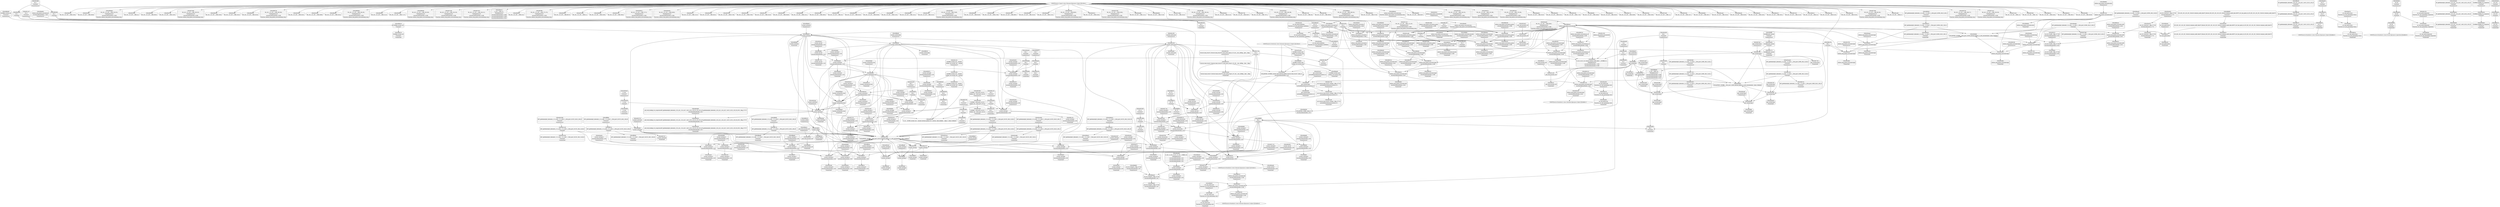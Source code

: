 digraph {
	CE0x3ffd540 [shape=record,shape=Mrecord,label="{CE0x3ffd540|current_sid:do.body|*SummSink*}"]
	CE0x400a190 [shape=record,shape=Mrecord,label="{CE0x400a190|current_sid:tmp2|*SummSource*}"]
	CE0x5f319e0 [shape=record,shape=Mrecord,label="{CE0x5f319e0|80:_i32,_112:_i8*,_:_CRE_5,6_}"]
	CE0x3fc23a0 [shape=record,shape=Mrecord,label="{CE0x3fc23a0|current_sid:tmp11|security/selinux/hooks.c,218|*SummSource*}"]
	CE0x3ffe470 [shape=record,shape=Mrecord,label="{CE0x3ffe470|i8*_getelementptr_inbounds_(_45_x_i8_,_45_x_i8_*_.str12,_i32_0,_i32_0)|*Constant*|*SummSink*}"]
	CE0x3fcbb70 [shape=record,shape=Mrecord,label="{CE0x3fcbb70|current_sid:tmp7|security/selinux/hooks.c,218|*SummSource*}"]
	CE0x3fc21a0 [shape=record,shape=Mrecord,label="{CE0x3fc21a0|current_sid:tmp11|security/selinux/hooks.c,218}"]
	CE0x4002330 [shape=record,shape=Mrecord,label="{CE0x4002330|get_current:tmp3}"]
	CE0x3fe4d50 [shape=record,shape=Mrecord,label="{CE0x3fe4d50|GLOBAL:get_current|*Constant*}"]
	CE0x3faed20 [shape=record,shape=Mrecord,label="{CE0x3faed20|i16_27|*Constant*|*SummSource*}"]
	CE0x3fd5970 [shape=record,shape=Mrecord,label="{CE0x3fd5970|80:_i32,_112:_i8*,_:_CRE_61,62_}"]
	CE0x3fe9e60 [shape=record,shape=Mrecord,label="{CE0x3fe9e60|current_sid:tmp23|security/selinux/hooks.c,218|*SummSource*}"]
	CE0x3fc4df0 [shape=record,shape=Mrecord,label="{CE0x3fc4df0|80:_i32,_112:_i8*,_:_CRE_63,64_}"]
	"CONST[source:1(input),value:2(dynamic)][purpose:{object}][SrcIdx:1]"
	CE0x3fb5ff0 [shape=record,shape=Mrecord,label="{CE0x3fb5ff0|get_current:bb}"]
	CE0x3fd9f00 [shape=record,shape=Mrecord,label="{CE0x3fd9f00|80:_i32,_112:_i8*,_:_CRE_31,32_}"]
	CE0x3ffcec0 [shape=record,shape=Mrecord,label="{CE0x3ffcec0|_call_void_mcount()_#3|*SummSink*}"]
	CE0x3fe9260 [shape=record,shape=Mrecord,label="{CE0x3fe9260|current_sid:land.lhs.true}"]
	CE0x38af0a0 [shape=record,shape=Mrecord,label="{CE0x38af0a0|80:_i32,_112:_i8*,_:_CRE_14,15_}"]
	CE0x3fc0c70 [shape=record,shape=Mrecord,label="{CE0x3fc0c70|current_sid:land.lhs.true|*SummSink*}"]
	CE0x3fc4460 [shape=record,shape=Mrecord,label="{CE0x3fc4460|i64*_getelementptr_inbounds_(_11_x_i64_,_11_x_i64_*___llvm_gcov_ctr125,_i64_0,_i64_1)|*Constant*|*SummSink*}"]
	CE0x3fcfb30 [shape=record,shape=Mrecord,label="{CE0x3fcfb30|selinux_msg_queue_associate:u|security/selinux/hooks.c,5189|*SummSource*}"]
	CE0x3faf500 [shape=record,shape=Mrecord,label="{CE0x3faf500|avc_has_perm:requested|Function::avc_has_perm&Arg::requested::|*SummSink*}"]
	CE0x3fd9020 [shape=record,shape=Mrecord,label="{CE0x3fd9020|selinux_msg_queue_associate:security|security/selinux/hooks.c,5186}"]
	CE0x3fc6a30 [shape=record,shape=Mrecord,label="{CE0x3fc6a30|selinux_msg_queue_associate:tmp2|*SummSink*}"]
	CE0x3ffd360 [shape=record,shape=Mrecord,label="{CE0x3ffd360|current_sid:do.body}"]
	CE0x3fd0220 [shape=record,shape=Mrecord,label="{CE0x3fd0220|selinux_msg_queue_associate:ipc_id|security/selinux/hooks.c,5189|*SummSource*}"]
	CE0x4002e50 [shape=record,shape=Mrecord,label="{CE0x4002e50|GLOBAL:current_sid.__warned|Global_var:current_sid.__warned|*SummSink*}"]
	CE0x3fe02b0 [shape=record,shape=Mrecord,label="{CE0x3fe02b0|current_sid:if.then|*SummSink*}"]
	CE0x3fc5cf0 [shape=record,shape=Mrecord,label="{CE0x3fc5cf0|80:_i32,_112:_i8*,_:_CRE_51,52_}"]
	CE0x4006b60 [shape=record,shape=Mrecord,label="{CE0x4006b60|current_sid:tmp19|security/selinux/hooks.c,218|*SummSource*}"]
	CE0x4000160 [shape=record,shape=Mrecord,label="{CE0x4000160|current_sid:tmp13|security/selinux/hooks.c,218|*SummSink*}"]
	CE0x3fcc9f0 [shape=record,shape=Mrecord,label="{CE0x3fcc9f0|80:_i32,_112:_i8*,_:_CRE_76,80_|*MultipleSource*|security/selinux/hooks.c,5186|Function::selinux_msg_queue_associate&Arg::msq::}"]
	CE0x3fd5aa0 [shape=record,shape=Mrecord,label="{CE0x3fd5aa0|80:_i32,_112:_i8*,_:_CRE_62,63_}"]
	CE0x3fb6bb0 [shape=record,shape=Mrecord,label="{CE0x3fb6bb0|selinux_msg_queue_associate:entry|*SummSink*}"]
	CE0x40066e0 [shape=record,shape=Mrecord,label="{CE0x40066e0|current_sid:tmp19|security/selinux/hooks.c,218}"]
	CE0x401cb40 [shape=record,shape=Mrecord,label="{CE0x401cb40|get_current:tmp3|*SummSink*}"]
	CE0x3fd2150 [shape=record,shape=Mrecord,label="{CE0x3fd2150|%struct.task_struct*_(%struct.task_struct**)*_asm_movq_%gs:$_1:P_,$0_,_r,im,_dirflag_,_fpsr_,_flags_}"]
	CE0x4002f80 [shape=record,shape=Mrecord,label="{CE0x4002f80|current_sid:tmp8|security/selinux/hooks.c,218}"]
	CE0x4001530 [shape=record,shape=Mrecord,label="{CE0x4001530|current_sid:do.end}"]
	CE0x3fcf6e0 [shape=record,shape=Mrecord,label="{CE0x3fcf6e0|_ret_i32_%call3,_!dbg_!27729|security/selinux/hooks.c,5191|*SummSink*}"]
	CE0x4002720 [shape=record,shape=Mrecord,label="{CE0x4002720|current_sid:if.end|*SummSource*}"]
	CE0x3fc8ca0 [shape=record,shape=Mrecord,label="{CE0x3fc8ca0|current_sid:call|security/selinux/hooks.c,218|*SummSource*}"]
	CE0x3fd91c0 [shape=record,shape=Mrecord,label="{CE0x3fd91c0|selinux_msg_queue_associate:tmp4|security/selinux/hooks.c,5186|*SummSink*}"]
	CE0x3fff1b0 [shape=record,shape=Mrecord,label="{CE0x3fff1b0|current_sid:tmp18|security/selinux/hooks.c,218}"]
	CE0x3fbbad0 [shape=record,shape=Mrecord,label="{CE0x3fbbad0|selinux_msg_queue_associate:type|security/selinux/hooks.c,5188|*SummSink*}"]
	CE0x3fb72a0 [shape=record,shape=Mrecord,label="{CE0x3fb72a0|selinux_msg_queue_associate:entry}"]
	CE0x3fc17e0 [shape=record,shape=Mrecord,label="{CE0x3fc17e0|i32_0|*Constant*}"]
	CE0x3fbce90 [shape=record,shape=Mrecord,label="{CE0x3fbce90|selinux_msg_queue_associate:q_perm1|security/selinux/hooks.c,5189}"]
	CE0x3fd3910 [shape=record,shape=Mrecord,label="{CE0x3fd3910|i64*_getelementptr_inbounds_(_2_x_i64_,_2_x_i64_*___llvm_gcov_ctr304,_i64_0,_i64_1)|*Constant*|*SummSink*}"]
	CE0x3fdfb20 [shape=record,shape=Mrecord,label="{CE0x3fdfb20|i32_78|*Constant*}"]
	CE0x4003e40 [shape=record,shape=Mrecord,label="{CE0x4003e40|i64_2|*Constant*|*SummSource*}"]
	CE0x3fc5860 [shape=record,shape=Mrecord,label="{CE0x3fc5860|80:_i32,_112:_i8*,_:_CRE_47,48_}"]
	CE0x3fc5180 [shape=record,shape=Mrecord,label="{CE0x3fc5180|80:_i32,_112:_i8*,_:_CRE_66,67_}"]
	CE0x3fc4300 [shape=record,shape=Mrecord,label="{CE0x3fc4300|i64*_getelementptr_inbounds_(_11_x_i64_,_11_x_i64_*___llvm_gcov_ctr125,_i64_0,_i64_1)|*Constant*|*SummSource*}"]
	CE0x3fbdad0 [shape=record,shape=Mrecord,label="{CE0x3fbdad0|GLOBAL:current_task|Global_var:current_task|*SummSink*}"]
	CE0x400da60 [shape=record,shape=Mrecord,label="{CE0x400da60|i8*_getelementptr_inbounds_(_25_x_i8_,_25_x_i8_*_.str3,_i32_0,_i32_0)|*Constant*|*SummSource*}"]
	CE0x3fdc6a0 [shape=record,shape=Mrecord,label="{CE0x3fdc6a0|80:_i32,_112:_i8*,_:_CRE_18,19_}"]
	CE0x3fc1b50 [shape=record,shape=Mrecord,label="{CE0x3fc1b50|i32_0|*Constant*}"]
	CE0x38aefe0 [shape=record,shape=Mrecord,label="{CE0x38aefe0|80:_i32,_112:_i8*,_:_CRE_13,14_}"]
	CE0x3fbf5b0 [shape=record,shape=Mrecord,label="{CE0x3fbf5b0|i64*_getelementptr_inbounds_(_2_x_i64_,_2_x_i64_*___llvm_gcov_ctr304,_i64_0,_i64_1)|*Constant*|*SummSource*}"]
	CE0x3fe4ff0 [shape=record,shape=Mrecord,label="{CE0x3fe4ff0|GLOBAL:get_current|*Constant*|*SummSource*}"]
	CE0x4003d40 [shape=record,shape=Mrecord,label="{CE0x4003d40|i64_0|*Constant*}"]
	CE0x3fcb2b0 [shape=record,shape=Mrecord,label="{CE0x3fcb2b0|80:_i32,_112:_i8*,_:_CRE_88,92_|*MultipleSource*|security/selinux/hooks.c,5186|Function::selinux_msg_queue_associate&Arg::msq::}"]
	CE0x3fc6aa0 [shape=record,shape=Mrecord,label="{CE0x3fc6aa0|selinux_msg_queue_associate:tmp2|*SummSource*}"]
	CE0x3fd0960 [shape=record,shape=Mrecord,label="{CE0x3fd0960|selinux_msg_queue_associate:sid2|security/selinux/hooks.c,5191|*SummSink*}"]
	CE0x3faf010 [shape=record,shape=Mrecord,label="{CE0x3faf010|avc_has_perm:tclass|Function::avc_has_perm&Arg::tclass::|*SummSink*}"]
	CE0x3fd1c20 [shape=record,shape=Mrecord,label="{CE0x3fd1c20|i64_0|*Constant*|*SummSource*}"]
	CE0x4042500 [shape=record,shape=Mrecord,label="{CE0x4042500|i64*_getelementptr_inbounds_(_2_x_i64_,_2_x_i64_*___llvm_gcov_ctr98,_i64_0,_i64_1)|*Constant*|*SummSink*}"]
	CE0x3fae120 [shape=record,shape=Mrecord,label="{CE0x3fae120|avc_has_perm:tsid|Function::avc_has_perm&Arg::tsid::}"]
	CE0x3ffef20 [shape=record,shape=Mrecord,label="{CE0x3ffef20|current_sid:tmp17|security/selinux/hooks.c,218|*SummSink*}"]
	CE0x4002d20 [shape=record,shape=Mrecord,label="{CE0x4002d20|current_sid:tmp5|security/selinux/hooks.c,218|*SummSource*}"]
	CE0x3fe8340 [shape=record,shape=Mrecord,label="{CE0x3fe8340|i64_4|*Constant*|*SummSource*}"]
	CE0x3fd2d90 [shape=record,shape=Mrecord,label="{CE0x3fd2d90|_call_void_lockdep_rcu_suspicious(i8*_getelementptr_inbounds_(_25_x_i8_,_25_x_i8_*_.str3,_i32_0,_i32_0),_i32_218,_i8*_getelementptr_inbounds_(_45_x_i8_,_45_x_i8_*_.str12,_i32_0,_i32_0))_#10,_!dbg_!27727|security/selinux/hooks.c,218|*SummSource*}"]
	CE0x3fc6510 [shape=record,shape=Mrecord,label="{CE0x3fc6510|80:_i32,_112:_i8*,_:_CRE_42,43_}"]
	CE0x3fc7430 [shape=record,shape=Mrecord,label="{CE0x3fc7430|80:_i32,_112:_i8*,_:_CRE_92,96_|*MultipleSource*|security/selinux/hooks.c,5186|Function::selinux_msg_queue_associate&Arg::msq::}"]
	CE0x403e730 [shape=record,shape=Mrecord,label="{CE0x403e730|get_current:tmp|*SummSource*}"]
	CE0x3fbcb90 [shape=record,shape=Mrecord,label="{CE0x3fbcb90|i8_4|*Constant*|*SummSource*}"]
	CE0x3fcb9d0 [shape=record,shape=Mrecord,label="{CE0x3fcb9d0|current_sid:tmp7|security/selinux/hooks.c,218}"]
	CE0x3fcbd80 [shape=record,shape=Mrecord,label="{CE0x3fcbd80|80:_i32,_112:_i8*,_:_CRE_11,12_}"]
	CE0x3fce9e0 [shape=record,shape=Mrecord,label="{CE0x3fce9e0|avc_has_perm:auditdata|Function::avc_has_perm&Arg::auditdata::}"]
	CE0x5d64950 [shape=record,shape=Mrecord,label="{CE0x5d64950|80:_i32,_112:_i8*,_:_CRE_27,28_}"]
	CE0x3fbb940 [shape=record,shape=Mrecord,label="{CE0x3fbb940|selinux_msg_queue_associate:type|security/selinux/hooks.c,5188|*SummSource*}"]
	CE0x3fdfb90 [shape=record,shape=Mrecord,label="{CE0x3fdfb90|i32_78|*Constant*|*SummSink*}"]
	CE0x3fcf0c0 [shape=record,shape=Mrecord,label="{CE0x3fcf0c0|current_sid:if.then}"]
	"CONST[source:0(mediator),value:0(static)][purpose:{operation}][SnkIdx:3]"
	CE0x5673490 [shape=record,shape=Mrecord,label="{CE0x5673490|80:_i32,_112:_i8*,_:_CRE_22,23_}"]
	CE0x3fd9330 [shape=record,shape=Mrecord,label="{CE0x3fd9330|0:_i8,_8:_i32,_24:_%struct.selinux_audit_data*,_:_SCMRE_0,1_|*MultipleSource*|security/selinux/hooks.c, 5183|security/selinux/hooks.c,5188}"]
	CE0x3fc7ff0 [shape=record,shape=Mrecord,label="{CE0x3fc7ff0|80:_i32,_112:_i8*,_:_CRE_136,144_|*MultipleSource*|security/selinux/hooks.c,5186|Function::selinux_msg_queue_associate&Arg::msq::}"]
	CE0x3fff3a0 [shape=record,shape=Mrecord,label="{CE0x3fff3a0|current_sid:tmp18|security/selinux/hooks.c,218|*SummSource*}"]
	CE0x3fce360 [shape=record,shape=Mrecord,label="{CE0x3fce360|current_sid:tmp16|security/selinux/hooks.c,218|*SummSource*}"]
	CE0x3faef70 [shape=record,shape=Mrecord,label="{CE0x3faef70|avc_has_perm:tclass|Function::avc_has_perm&Arg::tclass::|*SummSource*}"]
	CE0x3fc8990 [shape=record,shape=Mrecord,label="{CE0x3fc8990|current_sid:call|security/selinux/hooks.c,218}"]
	CE0x401fcc0 [shape=record,shape=Mrecord,label="{CE0x401fcc0|get_current:tmp4|./arch/x86/include/asm/current.h,14|*SummSource*}"]
	"CONST[source:0(mediator),value:2(dynamic)][purpose:{object}][SnkIdx:1]"
	CE0x3fc96e0 [shape=record,shape=Mrecord,label="{CE0x3fc96e0|i32_10|*Constant*}"]
	CE0x3fd9230 [shape=record,shape=Mrecord,label="{CE0x3fd9230|selinux_msg_queue_associate:tmp5|security/selinux/hooks.c,5186}"]
	CE0x3fc2070 [shape=record,shape=Mrecord,label="{CE0x3fc2070|current_sid:tmp10|security/selinux/hooks.c,218|*SummSink*}"]
	CE0x3fddaf0 [shape=record,shape=Mrecord,label="{CE0x3fddaf0|selinux_msg_queue_associate:msq|Function::selinux_msg_queue_associate&Arg::msq::}"]
	CE0x3febba0 [shape=record,shape=Mrecord,label="{CE0x3febba0|current_sid:tmp24|security/selinux/hooks.c,220|*SummSource*}"]
	CE0x3fc9fc0 [shape=record,shape=Mrecord,label="{CE0x3fc9fc0|i64_5|*Constant*}"]
	CE0x3fc7090 [shape=record,shape=Mrecord,label="{CE0x3fc7090|i64*_getelementptr_inbounds_(_2_x_i64_,_2_x_i64_*___llvm_gcov_ctr304,_i64_0,_i64_0)|*Constant*|*SummSink*}"]
	CE0x3ffea80 [shape=record,shape=Mrecord,label="{CE0x3ffea80|i64*_getelementptr_inbounds_(_11_x_i64_,_11_x_i64_*___llvm_gcov_ctr125,_i64_0,_i64_9)|*Constant*|*SummSink*}"]
	"CONST[source:2(external),value:2(dynamic)][purpose:{subject}][SrcIdx:2]"
	CE0x3fdda00 [shape=record,shape=Mrecord,label="{CE0x3fdda00|_ret_i32_%tmp24,_!dbg_!27742|security/selinux/hooks.c,220|*SummSink*}"]
	CE0x4006ec0 [shape=record,shape=Mrecord,label="{CE0x4006ec0|i64*_getelementptr_inbounds_(_11_x_i64_,_11_x_i64_*___llvm_gcov_ctr125,_i64_0,_i64_10)|*Constant*|*SummSink*}"]
	CE0x3fff750 [shape=record,shape=Mrecord,label="{CE0x3fff750|i64*_getelementptr_inbounds_(_11_x_i64_,_11_x_i64_*___llvm_gcov_ctr125,_i64_0,_i64_6)|*Constant*}"]
	CE0x4007620 [shape=record,shape=Mrecord,label="{CE0x4007620|current_sid:tmp21|security/selinux/hooks.c,218}"]
	CE0x3fbad10 [shape=record,shape=Mrecord,label="{CE0x3fbad10|selinux_msg_queue_associate:call3|security/selinux/hooks.c,5191|*SummSink*}"]
	CE0x3fffc60 [shape=record,shape=Mrecord,label="{CE0x3fffc60|i64*_getelementptr_inbounds_(_11_x_i64_,_11_x_i64_*___llvm_gcov_ctr125,_i64_0,_i64_6)|*Constant*|*SummSink*}"]
	CE0x3fd53b0 [shape=record,shape=Mrecord,label="{CE0x3fd53b0|i32_1|*Constant*}"]
	CE0x3fd6be0 [shape=record,shape=Mrecord,label="{CE0x3fd6be0|current_sid:tmp|*SummSource*}"]
	CE0x4004050 [shape=record,shape=Mrecord,label="{CE0x4004050|current_sid:tmp4|security/selinux/hooks.c,218|*SummSource*}"]
	CE0x3fda8e0 [shape=record,shape=Mrecord,label="{CE0x3fda8e0|selinux_msg_queue_associate:ad|security/selinux/hooks.c, 5183|*SummSink*}"]
	CE0x4000c80 [shape=record,shape=Mrecord,label="{CE0x4000c80|i1_true|*Constant*}"]
	CE0x3fc63e0 [shape=record,shape=Mrecord,label="{CE0x3fc63e0|80:_i32,_112:_i8*,_:_CRE_41,42_}"]
	CE0x3fd7790 [shape=record,shape=Mrecord,label="{CE0x3fd7790|80:_i32,_112:_i8*,_:_CRE_36,37_}"]
	CE0x3fae6c0 [shape=record,shape=Mrecord,label="{CE0x3fae6c0|i16_27|*Constant*|*SummSink*}"]
	CE0x401f380 [shape=record,shape=Mrecord,label="{CE0x401f380|get_current:tmp2}"]
	CE0x3fc9480 [shape=record,shape=Mrecord,label="{CE0x3fc9480|80:_i32,_112:_i8*,_:_CRE_70,71_}"]
	CE0x3fbb320 [shape=record,shape=Mrecord,label="{CE0x3fbb320|selinux_msg_queue_associate:tmp5|security/selinux/hooks.c,5186|*SummSink*}"]
	CE0x3fc8550 [shape=record,shape=Mrecord,label="{CE0x3fc8550|80:_i32,_112:_i8*,_:_CRE_160,168_|*MultipleSource*|security/selinux/hooks.c,5186|Function::selinux_msg_queue_associate&Arg::msq::}"]
	CE0x3fd7100 [shape=record,shape=Mrecord,label="{CE0x3fd7100|80:_i32,_112:_i8*,_:_CRE_8,9_}"]
	CE0x3fc4940 [shape=record,shape=Mrecord,label="{CE0x3fc4940|i64_1|*Constant*|*SummSink*}"]
	CE0x3fc3d90 [shape=record,shape=Mrecord,label="{CE0x3fc3d90|i32_1|*Constant*|*SummSource*}"]
	CE0x3fd79f0 [shape=record,shape=Mrecord,label="{CE0x3fd79f0|80:_i32,_112:_i8*,_:_CRE_38,39_}"]
	CE0x3fd2e00 [shape=record,shape=Mrecord,label="{CE0x3fd2e00|_call_void_lockdep_rcu_suspicious(i8*_getelementptr_inbounds_(_25_x_i8_,_25_x_i8_*_.str3,_i32_0,_i32_0),_i32_218,_i8*_getelementptr_inbounds_(_45_x_i8_,_45_x_i8_*_.str12,_i32_0,_i32_0))_#10,_!dbg_!27727|security/selinux/hooks.c,218|*SummSink*}"]
	CE0x3fb6830 [shape=record,shape=Mrecord,label="{CE0x3fb6830|current_sid:entry}"]
	CE0x3fd1130 [shape=record,shape=Mrecord,label="{CE0x3fd1130|selinux_msg_queue_associate:tmp7|security/selinux/hooks.c,5191}"]
	CE0x400ab10 [shape=record,shape=Mrecord,label="{CE0x400ab10|i64_3|*Constant*|*SummSource*}"]
	CE0x3fd88a0 [shape=record,shape=Mrecord,label="{CE0x3fd88a0|80:_i32,_112:_i8*,_:_CRE_208,216_|*MultipleSource*|security/selinux/hooks.c,5186|Function::selinux_msg_queue_associate&Arg::msq::}"]
	CE0x3fd19b0 [shape=record,shape=Mrecord,label="{CE0x3fd19b0|GLOBAL:__llvm_gcov_ctr125|Global_var:__llvm_gcov_ctr125|*SummSource*}"]
	CE0x3fb6ca0 [shape=record,shape=Mrecord,label="{CE0x3fb6ca0|selinux_msg_queue_associate:bb}"]
	CE0x3fdff60 [shape=record,shape=Mrecord,label="{CE0x3fdff60|current_sid:cred|security/selinux/hooks.c,218|*SummSink*}"]
	CE0x3fdfd90 [shape=record,shape=Mrecord,label="{CE0x3fdfd90|COLLAPSED:_GCMRE_current_task_external_global_%struct.task_struct*:_elem_0::|security/selinux/hooks.c,218}"]
	CE0x3fbd300 [shape=record,shape=Mrecord,label="{CE0x3fbd300|selinux_msg_queue_associate:key|security/selinux/hooks.c,5189|*SummSource*}"]
	CE0x3fc0760 [shape=record,shape=Mrecord,label="{CE0x3fc0760|i64*_getelementptr_inbounds_(_11_x_i64_,_11_x_i64_*___llvm_gcov_ctr125,_i64_0,_i64_1)|*Constant*}"]
	CE0x4009bb0 [shape=record,shape=Mrecord,label="{CE0x4009bb0|i64*_getelementptr_inbounds_(_11_x_i64_,_11_x_i64_*___llvm_gcov_ctr125,_i64_0,_i64_0)|*Constant*}"]
	CE0x3fb5930 [shape=record,shape=Mrecord,label="{CE0x3fb5930|current_sid:sid|security/selinux/hooks.c,220|*SummSource*}"]
	CE0x3fd1da0 [shape=record,shape=Mrecord,label="{CE0x3fd1da0|current_sid:tmp6|security/selinux/hooks.c,218}"]
	CE0x3fc6cd0 [shape=record,shape=Mrecord,label="{CE0x3fc6cd0|get_current:tmp1|*SummSource*}"]
	CE0x3fca8e0 [shape=record,shape=Mrecord,label="{CE0x3fca8e0|current_sid:do.end|*SummSink*}"]
	CE0x3fc2650 [shape=record,shape=Mrecord,label="{CE0x3fc2650|current_sid:tmp12|security/selinux/hooks.c,218}"]
	CE0x3fd5500 [shape=record,shape=Mrecord,label="{CE0x3fd5500|80:_i32,_112:_i8*,_:_CRE_57,58_}"]
	CE0x3fad9f0 [shape=record,shape=Mrecord,label="{CE0x3fad9f0|selinux_msg_queue_associate:tmp6|security/selinux/hooks.c,5189|*SummSink*}"]
	CE0x3fde680 [shape=record,shape=Mrecord,label="{CE0x3fde680|80:_i32,_112:_i8*,_:_CRE_56,57_}"]
	CE0x3fcaee0 [shape=record,shape=Mrecord,label="{CE0x3fcaee0|80:_i32,_112:_i8*,_:_CRE_80,84_|*MultipleSource*|security/selinux/hooks.c,5186|Function::selinux_msg_queue_associate&Arg::msq::}"]
	CE0x400a200 [shape=record,shape=Mrecord,label="{CE0x400a200|current_sid:tmp3}"]
	CE0x40092e0 [shape=record,shape=Mrecord,label="{CE0x40092e0|current_sid:tmp8|security/selinux/hooks.c,218|*SummSink*}"]
	CE0x40009d0 [shape=record,shape=Mrecord,label="{CE0x40009d0|current_sid:tmp14|security/selinux/hooks.c,218|*SummSource*}"]
	CE0x3fc8190 [shape=record,shape=Mrecord,label="{CE0x3fc8190|80:_i32,_112:_i8*,_:_CRE_144,152_|*MultipleSource*|security/selinux/hooks.c,5186|Function::selinux_msg_queue_associate&Arg::msq::}"]
	CE0x3fca790 [shape=record,shape=Mrecord,label="{CE0x3fca790|current_sid:do.end|*SummSource*}"]
	CE0x40077a0 [shape=record,shape=Mrecord,label="{CE0x40077a0|current_sid:tmp21|security/selinux/hooks.c,218|*SummSource*}"]
	CE0x3fc8370 [shape=record,shape=Mrecord,label="{CE0x3fc8370|80:_i32,_112:_i8*,_:_CRE_152,160_|*MultipleSource*|security/selinux/hooks.c,5186|Function::selinux_msg_queue_associate&Arg::msq::}"]
	CE0x400dc00 [shape=record,shape=Mrecord,label="{CE0x400dc00|GLOBAL:lockdep_rcu_suspicious|*Constant*}"]
	CE0x3fe4c20 [shape=record,shape=Mrecord,label="{CE0x3fe4c20|current_sid:call4|security/selinux/hooks.c,218|*SummSink*}"]
	CE0x3fda9d0 [shape=record,shape=Mrecord,label="{CE0x3fda9d0|i64*_getelementptr_inbounds_(_2_x_i64_,_2_x_i64_*___llvm_gcov_ctr304,_i64_0,_i64_0)|*Constant*}"]
	CE0x3fd81d0 [shape=record,shape=Mrecord,label="{CE0x3fd81d0|80:_i32,_112:_i8*,_:_CRE_176,184_|*MultipleSource*|security/selinux/hooks.c,5186|Function::selinux_msg_queue_associate&Arg::msq::}"]
	CE0x4006a30 [shape=record,shape=Mrecord,label="{CE0x4006a30|i64*_getelementptr_inbounds_(_11_x_i64_,_11_x_i64_*___llvm_gcov_ctr125,_i64_0,_i64_10)|*Constant*}"]
	CE0x3fc5f10 [shape=record,shape=Mrecord,label="{CE0x3fc5f10|selinux_msg_queue_associate:bb|*SummSource*}"]
	CE0x3fbabe0 [shape=record,shape=Mrecord,label="{CE0x3fbabe0|avc_has_perm:entry|*SummSource*}"]
	CE0x3fadff0 [shape=record,shape=Mrecord,label="{CE0x3fadff0|avc_has_perm:ssid|Function::avc_has_perm&Arg::ssid::}"]
	CE0x3fda040 [shape=record,shape=Mrecord,label="{CE0x3fda040|80:_i32,_112:_i8*,_:_CRE_32,33_}"]
	CE0x3ffdad0 [shape=record,shape=Mrecord,label="{CE0x3ffdad0|current_sid:tmp1|*SummSource*}"]
	CE0x3fbb780 [shape=record,shape=Mrecord,label="{CE0x3fbb780|selinux_msg_queue_associate:type|security/selinux/hooks.c,5188}"]
	CE0x4003dd0 [shape=record,shape=Mrecord,label="{CE0x4003dd0|i64_2|*Constant*}"]
	CE0x3fd52d0 [shape=record,shape=Mrecord,label="{CE0x3fd52d0|selinux_msg_queue_associate:tmp1|*SummSource*}"]
	CE0x3fc6bd0 [shape=record,shape=Mrecord,label="{CE0x3fc6bd0|COLLAPSED:_GCMRE___llvm_gcov_ctr304_internal_global_2_x_i64_zeroinitializer:_elem_0:default:}"]
	CE0x4007d40 [shape=record,shape=Mrecord,label="{CE0x4007d40|i32_22|*Constant*|*SummSink*}"]
	CE0x3fe86b0 [shape=record,shape=Mrecord,label="{CE0x3fe86b0|current_sid:tmp9|security/selinux/hooks.c,218|*SummSink*}"]
	CE0x40032f0 [shape=record,shape=Mrecord,label="{CE0x40032f0|0:_i8,_:_GCMR_current_sid.__warned_internal_global_i8_0,_section_.data.unlikely_,_align_1:_elem_0:default:}"]
	CE0x3fd2760 [shape=record,shape=Mrecord,label="{CE0x3fd2760|i8_1|*Constant*|*SummSource*}"]
	CE0x3fdc850 [shape=record,shape=Mrecord,label="{CE0x3fdc850|80:_i32,_112:_i8*,_:_CRE_20,21_}"]
	CE0x3fcde30 [shape=record,shape=Mrecord,label="{CE0x3fcde30|current_sid:tmp15|security/selinux/hooks.c,218|*SummSource*}"]
	CE0x3fdd1b0 [shape=record,shape=Mrecord,label="{CE0x3fdd1b0|selinux_msg_queue_associate:call|security/selinux/hooks.c,5184|*SummSink*}"]
	CE0x3fd7e30 [shape=record,shape=Mrecord,label="{CE0x3fd7e30|80:_i32,_112:_i8*,_:_CRE_17,18_}"]
	CE0x3fae280 [shape=record,shape=Mrecord,label="{CE0x3fae280|avc_has_perm:tsid|Function::avc_has_perm&Arg::tsid::|*SummSource*}"]
	CE0x3fb93f0 [shape=record,shape=Mrecord,label="{CE0x3fb93f0|80:_i32,_112:_i8*,_:_CRE_45,46_}"]
	CE0x3fcea50 [shape=record,shape=Mrecord,label="{CE0x3fcea50|avc_has_perm:auditdata|Function::avc_has_perm&Arg::auditdata::|*SummSource*}"]
	CE0x3fbb0d0 [shape=record,shape=Mrecord,label="{CE0x3fbb0d0|selinux_msg_queue_associate:tmp5|security/selinux/hooks.c,5186|*SummSource*}"]
	CE0x3fda220 [shape=record,shape=Mrecord,label="{CE0x3fda220|80:_i32,_112:_i8*,_:_CRE_34,35_}"]
	CE0x3faf390 [shape=record,shape=Mrecord,label="{CE0x3faf390|i32_64|*Constant*|*SummSink*}"]
	CE0x402a340 [shape=record,shape=Mrecord,label="{CE0x402a340|%struct.task_struct*_(%struct.task_struct**)*_asm_movq_%gs:$_1:P_,$0_,_r,im,_dirflag_,_fpsr_,_flags_|*SummSink*}"]
	CE0x3fbd8b0 [shape=record,shape=Mrecord,label="{CE0x3fbd8b0|GLOBAL:current_task|Global_var:current_task}"]
	CE0x3fc3b00 [shape=record,shape=Mrecord,label="{CE0x3fc3b00|_call_void_mcount()_#3|*SummSink*}"]
	CE0x3fd5710 [shape=record,shape=Mrecord,label="{CE0x3fd5710|80:_i32,_112:_i8*,_:_CRE_59,60_}"]
	CE0x3fcf470 [shape=record,shape=Mrecord,label="{CE0x3fcf470|_ret_i32_%call3,_!dbg_!27729|security/selinux/hooks.c,5191|*SummSource*}"]
	CE0x3fd76a0 [shape=record,shape=Mrecord,label="{CE0x3fd76a0|80:_i32,_112:_i8*,_:_CRE_35,36_}"]
	CE0x3fc7a10 [shape=record,shape=Mrecord,label="{CE0x3fc7a10|80:_i32,_112:_i8*,_:_CRE_112,120_|*MultipleSource*|security/selinux/hooks.c,5186|Function::selinux_msg_queue_associate&Arg::msq::}"]
	CE0x3fd2d20 [shape=record,shape=Mrecord,label="{CE0x3fd2d20|_call_void_lockdep_rcu_suspicious(i8*_getelementptr_inbounds_(_25_x_i8_,_25_x_i8_*_.str3,_i32_0,_i32_0),_i32_218,_i8*_getelementptr_inbounds_(_45_x_i8_,_45_x_i8_*_.str12,_i32_0,_i32_0))_#10,_!dbg_!27727|security/selinux/hooks.c,218}"]
	CE0x4972e50 [shape=record,shape=Mrecord,label="{CE0x4972e50|80:_i32,_112:_i8*,_:_CRE_1,2_}"]
	CE0x400ac40 [shape=record,shape=Mrecord,label="{CE0x400ac40|i64_3|*Constant*|*SummSink*}"]
	CE0x3fcddc0 [shape=record,shape=Mrecord,label="{CE0x3fcddc0|current_sid:tmp15|security/selinux/hooks.c,218}"]
	CE0x3fe7530 [shape=record,shape=Mrecord,label="{CE0x3fe7530|get_current:entry}"]
	CE0x3fb9ca0 [shape=record,shape=Mrecord,label="{CE0x3fb9ca0|selinux_msg_queue_associate:call3|security/selinux/hooks.c,5191|*SummSource*}"]
	CE0x3fdb220 [shape=record,shape=Mrecord,label="{CE0x3fdb220|GLOBAL:current_sid|*Constant*|*SummSink*}"]
	CE0x40072c0 [shape=record,shape=Mrecord,label="{CE0x40072c0|current_sid:tmp20|security/selinux/hooks.c,218|*SummSink*}"]
	CE0x3ffcdc0 [shape=record,shape=Mrecord,label="{CE0x3ffcdc0|_call_void_mcount()_#3|*SummSource*}"]
	CE0x3fbcd20 [shape=record,shape=Mrecord,label="{CE0x3fbcd20|i8_4|*Constant*|*SummSink*}"]
	CE0x400dd30 [shape=record,shape=Mrecord,label="{CE0x400dd30|GLOBAL:lockdep_rcu_suspicious|*Constant*|*SummSource*}"]
	CE0x3fd7d40 [shape=record,shape=Mrecord,label="{CE0x3fd7d40|80:_i32,_112:_i8*,_:_CRE_16,17_}"]
	CE0x402a450 [shape=record,shape=Mrecord,label="{CE0x402a450|GLOBAL:current_task|Global_var:current_task|*SummSource*}"]
	CE0x3fb5a90 [shape=record,shape=Mrecord,label="{CE0x3fb5a90|current_sid:sid|security/selinux/hooks.c,220|*SummSink*}"]
	CE0x4007120 [shape=record,shape=Mrecord,label="{CE0x4007120|current_sid:tmp20|security/selinux/hooks.c,218|*SummSource*}"]
	CE0x3fdfd20 [shape=record,shape=Mrecord,label="{CE0x3fdfd20|current_sid:cred|security/selinux/hooks.c,218}"]
	CE0x3fe9850 [shape=record,shape=Mrecord,label="{CE0x3fe9850|current_sid:tmp22|security/selinux/hooks.c,218}"]
	CE0x4007b30 [shape=record,shape=Mrecord,label="{CE0x4007b30|i32_22|*Constant*|*SummSource*}"]
	CE0x3fae3b0 [shape=record,shape=Mrecord,label="{CE0x3fae3b0|avc_has_perm:tsid|Function::avc_has_perm&Arg::tsid::|*SummSink*}"]
	CE0x401f3f0 [shape=record,shape=Mrecord,label="{CE0x401f3f0|get_current:tmp2|*SummSource*}"]
	CE0x5d648b0 [shape=record,shape=Mrecord,label="{CE0x5d648b0|80:_i32,_112:_i8*,_:_CRE_26,27_}"]
	CE0x3fd6f20 [shape=record,shape=Mrecord,label="{CE0x3fd6f20|current_sid:tmp|*SummSink*}"]
	CE0x3fccae0 [shape=record,shape=Mrecord,label="{CE0x3fccae0|80:_i32,_112:_i8*,_:_CRE_23,24_}"]
	CE0x5d64a40 [shape=record,shape=Mrecord,label="{CE0x5d64a40|80:_i32,_112:_i8*,_:_CRE_28,29_}"]
	CE0x40020c0 [shape=record,shape=Mrecord,label="{CE0x40020c0|i64*_getelementptr_inbounds_(_11_x_i64_,_11_x_i64_*___llvm_gcov_ctr125,_i64_0,_i64_0)|*Constant*|*SummSink*}"]
	CE0x3fc7140 [shape=record,shape=Mrecord,label="{CE0x3fc7140|i64*_getelementptr_inbounds_(_2_x_i64_,_2_x_i64_*___llvm_gcov_ctr98,_i64_0,_i64_1)|*Constant*}"]
	CE0x3fe84b0 [shape=record,shape=Mrecord,label="{CE0x3fe84b0|current_sid:tmp9|security/selinux/hooks.c,218}"]
	CE0x3fc0bd0 [shape=record,shape=Mrecord,label="{CE0x3fc0bd0|current_sid:land.lhs.true|*SummSource*}"]
	CE0x3fda870 [shape=record,shape=Mrecord,label="{CE0x3fda870|i64*_getelementptr_inbounds_(_2_x_i64_,_2_x_i64_*___llvm_gcov_ctr304,_i64_0,_i64_1)|*Constant*}"]
	CE0x3fde420 [shape=record,shape=Mrecord,label="{CE0x3fde420|80:_i32,_112:_i8*,_:_CRE_54,55_}"]
	CE0x3fbce20 [shape=record,shape=Mrecord,label="{CE0x3fbce20|selinux_msg_queue_associate:q_perm1|security/selinux/hooks.c,5189|*SummSink*}"]
	CE0x4002260 [shape=record,shape=Mrecord,label="{CE0x4002260|COLLAPSED:_GCMRE___llvm_gcov_ctr125_internal_global_11_x_i64_zeroinitializer:_elem_0:default:}"]
	CE0x3fcb650 [shape=record,shape=Mrecord,label="{CE0x3fcb650|current_sid:tmp6|security/selinux/hooks.c,218|*SummSink*}"]
	CE0x3fb5d60 [shape=record,shape=Mrecord,label="{CE0x3fb5d60|0:_i32,_4:_i32,_8:_i32,_12:_i32,_:_CMRE_4,8_|*MultipleSource*|security/selinux/hooks.c,218|security/selinux/hooks.c,218|security/selinux/hooks.c,220}"]
	CE0x5d64c20 [shape=record,shape=Mrecord,label="{CE0x5d64c20|80:_i32,_112:_i8*,_:_CRE_30,31_}"]
	CE0x3fe79a0 [shape=record,shape=Mrecord,label="{CE0x3fe79a0|_ret_%struct.task_struct*_%tmp4,_!dbg_!27714|./arch/x86/include/asm/current.h,14}"]
	CE0x4000800 [shape=record,shape=Mrecord,label="{CE0x4000800|current_sid:tmp14|security/selinux/hooks.c,218}"]
	CE0x3fc4a20 [shape=record,shape=Mrecord,label="{CE0x3fc4a20|selinux_msg_queue_associate:tmp1}"]
	CE0x3fd7c50 [shape=record,shape=Mrecord,label="{CE0x3fd7c50|80:_i32,_112:_i8*,_:_CRE_15,16_}"]
	CE0x400a120 [shape=record,shape=Mrecord,label="{CE0x400a120|current_sid:tmp2}"]
	CE0x400dec0 [shape=record,shape=Mrecord,label="{CE0x400dec0|i32_218|*Constant*}"]
	CE0x3fbddc0 [shape=record,shape=Mrecord,label="{CE0x3fbddc0|avc_has_perm:ssid|Function::avc_has_perm&Arg::ssid::|*SummSource*}"]
	CE0x3fddec0 [shape=record,shape=Mrecord,label="{CE0x3fddec0|_call_void_mcount()_#3|*SummSource*}"]
	CE0x3fe85e0 [shape=record,shape=Mrecord,label="{CE0x3fe85e0|current_sid:tmp9|security/selinux/hooks.c,218|*SummSource*}"]
	CE0x404d050 [shape=record,shape=Mrecord,label="{CE0x404d050|get_current:tmp1}"]
	CE0x3fc69c0 [shape=record,shape=Mrecord,label="{CE0x3fc69c0|selinux_msg_queue_associate:tmp2}"]
	CE0x3fbc120 [shape=record,shape=Mrecord,label="{CE0x3fbc120|current_sid:tmp5|security/selinux/hooks.c,218|*SummSink*}"]
	CE0x400d1d0 [shape=record,shape=Mrecord,label="{CE0x400d1d0|current_sid:call4|security/selinux/hooks.c,218}"]
	CE0x5399410 [shape=record,shape=Mrecord,label="{CE0x5399410|80:_i32,_112:_i8*,_:_CRE_3,4_}"]
	CE0x3fbd370 [shape=record,shape=Mrecord,label="{CE0x3fbd370|selinux_msg_queue_associate:key|security/selinux/hooks.c,5189|*SummSink*}"]
	CE0x401cc00 [shape=record,shape=Mrecord,label="{CE0x401cc00|_call_void_mcount()_#3}"]
	CE0x404cfe0 [shape=record,shape=Mrecord,label="{CE0x404cfe0|i64_1|*Constant*}"]
	CE0x3ffd1d0 [shape=record,shape=Mrecord,label="{CE0x3ffd1d0|current_sid:bb|*SummSource*}"]
	CE0x40000f0 [shape=record,shape=Mrecord,label="{CE0x40000f0|current_sid:tmp13|security/selinux/hooks.c,218|*SummSource*}"]
	CE0x3fba180 [shape=record,shape=Mrecord,label="{CE0x3fba180|i32_3|*Constant*|*SummSource*}"]
	CE0x4009860 [shape=record,shape=Mrecord,label="{CE0x4009860|current_sid:land.lhs.true2}"]
	CE0x3fec190 [shape=record,shape=Mrecord,label="{CE0x3fec190|i64*_getelementptr_inbounds_(_2_x_i64_,_2_x_i64_*___llvm_gcov_ctr98,_i64_0,_i64_0)|*Constant*}"]
	CE0x3fde1d0 [shape=record,shape=Mrecord,label="{CE0x3fde1d0|80:_i32,_112:_i8*,_:_CRE_52,53_}"]
	CE0x3fd2460 [shape=record,shape=Mrecord,label="{CE0x3fd2460|current_sid:tmp16|security/selinux/hooks.c,218|*SummSink*}"]
	CE0x400b2a0 [shape=record,shape=Mrecord,label="{CE0x400b2a0|current_sid:tmp3|*SummSource*}"]
	CE0x3fb6930 [shape=record,shape=Mrecord,label="{CE0x3fb6930|current_sid:entry|*SummSource*}"]
	CE0x3fced20 [shape=record,shape=Mrecord,label="{CE0x3fced20|_ret_i32_%retval.0,_!dbg_!27728|security/selinux/avc.c,775|*SummSource*}"]
	CE0x3fda130 [shape=record,shape=Mrecord,label="{CE0x3fda130|80:_i32,_112:_i8*,_:_CRE_33,34_}"]
	CE0x3fc9e90 [shape=record,shape=Mrecord,label="{CE0x3fc9e90|current_sid:tobool1|security/selinux/hooks.c,218|*SummSink*}"]
	CE0x3fc7560 [shape=record,shape=Mrecord,label="{CE0x3fc7560|80:_i32,_112:_i8*,_:_CRE_96,100_|*MultipleSource*|security/selinux/hooks.c,5186|Function::selinux_msg_queue_associate&Arg::msq::}"]
	CE0x5f31a80 [shape=record,shape=Mrecord,label="{CE0x5f31a80|80:_i32,_112:_i8*,_:_CRE_6,7_}"]
	CE0x3fdb060 [shape=record,shape=Mrecord,label="{CE0x3fdb060|GLOBAL:current_sid|*Constant*|*SummSource*}"]
	CE0x3fde800 [shape=record,shape=Mrecord,label="{CE0x3fde800|selinux_msg_queue_associate:ad|security/selinux/hooks.c, 5183}"]
	CE0x3fcc2c0 [shape=record,shape=Mrecord,label="{CE0x3fcc2c0|GLOBAL:current_sid.__warned|Global_var:current_sid.__warned|*SummSource*}"]
	CE0x3fd0620 [shape=record,shape=Mrecord,label="{CE0x3fd0620|selinux_msg_queue_associate:sid2|security/selinux/hooks.c,5191}"]
	CE0x3fb69d0 [shape=record,shape=Mrecord,label="{CE0x3fb69d0|current_sid:entry|*SummSink*}"]
	CE0x3fae910 [shape=record,shape=Mrecord,label="{CE0x3fae910|i32_(i32,_i32,_i16,_i32,_%struct.common_audit_data*)*_bitcast_(i32_(i32,_i32,_i16,_i32,_%struct.common_audit_data.495*)*_avc_has_perm_to_i32_(i32,_i32,_i16,_i32,_%struct.common_audit_data*)*)|*Constant*|*SummSink*}"]
	CE0x3fb9f00 [shape=record,shape=Mrecord,label="{CE0x3fb9f00|i32_(i32,_i32,_i16,_i32,_%struct.common_audit_data*)*_bitcast_(i32_(i32,_i32,_i16,_i32,_%struct.common_audit_data.495*)*_avc_has_perm_to_i32_(i32,_i32,_i16,_i32,_%struct.common_audit_data*)*)|*Constant*|*SummSource*}"]
	CE0x3fd2590 [shape=record,shape=Mrecord,label="{CE0x3fd2590|i8_1|*Constant*}"]
	CE0x3fb9880 [shape=record,shape=Mrecord,label="{CE0x3fb9880|selinux_msg_queue_associate:entry|*SummSource*}"]
	CE0x3ffd4d0 [shape=record,shape=Mrecord,label="{CE0x3ffd4d0|current_sid:do.body|*SummSource*}"]
	CE0x3fc8730 [shape=record,shape=Mrecord,label="{CE0x3fc8730|80:_i32,_112:_i8*,_:_CRE_168,172_|*MultipleSource*|security/selinux/hooks.c,5186|Function::selinux_msg_queue_associate&Arg::msq::}"]
	CE0x3fc7e10 [shape=record,shape=Mrecord,label="{CE0x3fc7e10|80:_i32,_112:_i8*,_:_CRE_128,136_|*MultipleSource*|security/selinux/hooks.c,5186|Function::selinux_msg_queue_associate&Arg::msq::}"]
	CE0x3fe9b40 [shape=record,shape=Mrecord,label="{CE0x3fe9b40|current_sid:tmp23|security/selinux/hooks.c,218}"]
	CE0x4972ec0 [shape=record,shape=Mrecord,label="{CE0x4972ec0|80:_i32,_112:_i8*,_:_CRE_2,3_}"]
	CE0x3feb7c0 [shape=record,shape=Mrecord,label="{CE0x3feb7c0|i64*_getelementptr_inbounds_(_2_x_i64_,_2_x_i64_*___llvm_gcov_ctr98,_i64_0,_i64_0)|*Constant*|*SummSink*}"]
	CE0x3fd7040 [shape=record,shape=Mrecord,label="{CE0x3fd7040|80:_i32,_112:_i8*,_:_CRE_7,8_}"]
	CE0x4009070 [shape=record,shape=Mrecord,label="{CE0x4009070|current_sid:tmp8|security/selinux/hooks.c,218|*SummSource*}"]
	CE0x3ffd9f0 [shape=record,shape=Mrecord,label="{CE0x3ffd9f0|i64_1|*Constant*}"]
	CE0x3fcf270 [shape=record,shape=Mrecord,label="{CE0x3fcf270|_ret_i32_%call3,_!dbg_!27729|security/selinux/hooks.c,5191}"]
	CE0x3fea390 [shape=record,shape=Mrecord,label="{CE0x3fea390|i32_1|*Constant*}"]
	CE0x4000e50 [shape=record,shape=Mrecord,label="{CE0x4000e50|i1_true|*Constant*|*SummSource*}"]
	CE0x3fb92c0 [shape=record,shape=Mrecord,label="{CE0x3fb92c0|80:_i32,_112:_i8*,_:_CRE_44,45_}"]
	CE0x40091e0 [shape=record,shape=Mrecord,label="{CE0x40091e0|current_sid:tobool1|security/selinux/hooks.c,218}"]
	CE0x3fddf60 [shape=record,shape=Mrecord,label="{CE0x3fddf60|_call_void_mcount()_#3|*SummSink*}"]
	CE0x3ffeaf0 [shape=record,shape=Mrecord,label="{CE0x3ffeaf0|current_sid:tmp17|security/selinux/hooks.c,218}"]
	CE0x3fb9520 [shape=record,shape=Mrecord,label="{CE0x3fb9520|80:_i32,_112:_i8*,_:_CRE_46,47_}"]
	CE0x4007f30 [shape=record,shape=Mrecord,label="{CE0x4007f30|current_sid:security|security/selinux/hooks.c,218|*SummSink*}"]
	CE0x4006e10 [shape=record,shape=Mrecord,label="{CE0x4006e10|i64*_getelementptr_inbounds_(_11_x_i64_,_11_x_i64_*___llvm_gcov_ctr125,_i64_0,_i64_10)|*Constant*|*SummSource*}"]
	CE0x3faea70 [shape=record,shape=Mrecord,label="{CE0x3faea70|avc_has_perm:entry}"]
	CE0x400d810 [shape=record,shape=Mrecord,label="{CE0x400d810|i8*_getelementptr_inbounds_(_25_x_i8_,_25_x_i8_*_.str3,_i32_0,_i32_0)|*Constant*}"]
	CE0x3ffda60 [shape=record,shape=Mrecord,label="{CE0x3ffda60|current_sid:tmp1}"]
	CE0x3faf2b0 [shape=record,shape=Mrecord,label="{CE0x3faf2b0|i32_64|*Constant*|*SummSource*}"]
	CE0x3fda800 [shape=record,shape=Mrecord,label="{CE0x3fda800|selinux_msg_queue_associate:ad|security/selinux/hooks.c, 5183|*SummSource*}"]
	CE0x3ffe400 [shape=record,shape=Mrecord,label="{CE0x3ffe400|i8*_getelementptr_inbounds_(_45_x_i8_,_45_x_i8_*_.str12,_i32_0,_i32_0)|*Constant*|*SummSource*}"]
	CE0x3fc5960 [shape=record,shape=Mrecord,label="{CE0x3fc5960|80:_i32,_112:_i8*,_:_CRE_48,49_}"]
	CE0x3fbac50 [shape=record,shape=Mrecord,label="{CE0x3fbac50|avc_has_perm:entry|*SummSink*}"]
	CE0x3fde550 [shape=record,shape=Mrecord,label="{CE0x3fde550|80:_i32,_112:_i8*,_:_CRE_55,56_}"]
	CE0x40079c0 [shape=record,shape=Mrecord,label="{CE0x40079c0|current_sid:tmp21|security/selinux/hooks.c,218|*SummSink*}"]
	CE0x3fd2090 [shape=record,shape=Mrecord,label="{CE0x3fd2090|get_current:tmp4|./arch/x86/include/asm/current.h,14|*SummSink*}"]
	CE0x3ffd2a0 [shape=record,shape=Mrecord,label="{CE0x3ffd2a0|current_sid:bb|*SummSink*}"]
	CE0x4972f30 [shape=record,shape=Mrecord,label="{CE0x4972f30|selinux_msg_queue_associate:q_perm|security/selinux/hooks.c,5186|*SummSink*}"]
	CE0x3fadb70 [shape=record,shape=Mrecord,label="{CE0x3fadb70|selinux_msg_queue_associate:u|security/selinux/hooks.c,5189}"]
	CE0x3fce670 [shape=record,shape=Mrecord,label="{CE0x3fce670|_ret_i32_%retval.0,_!dbg_!27728|security/selinux/avc.c,775}"]
	CE0x3fc5050 [shape=record,shape=Mrecord,label="{CE0x3fc5050|80:_i32,_112:_i8*,_:_CRE_65,66_}"]
	CE0x3fe7790 [shape=record,shape=Mrecord,label="{CE0x3fe7790|_ret_%struct.task_struct*_%tmp4,_!dbg_!27714|./arch/x86/include/asm/current.h,14|*SummSource*}"]
	CE0x3fd8a80 [shape=record,shape=Mrecord,label="{CE0x3fd8a80|80:_i32,_112:_i8*,_:_CRE_216,224_|*MultipleSource*|security/selinux/hooks.c,5186|Function::selinux_msg_queue_associate&Arg::msq::}"]
	CE0x5f31940 [shape=record,shape=Mrecord,label="{CE0x5f31940|80:_i32,_112:_i8*,_:_CRE_4,5_}"]
	CE0x403e920 [shape=record,shape=Mrecord,label="{CE0x403e920|get_current:tmp|*SummSink*}"]
	CE0x3fd8dd0 [shape=record,shape=Mrecord,label="{CE0x3fd8dd0|selinux_msg_queue_associate:tmp4|security/selinux/hooks.c,5186}"]
	CE0x3fc6de0 [shape=record,shape=Mrecord,label="{CE0x3fc6de0|selinux_msg_queue_associate:tmp|*SummSource*}"]
	CE0x3fd5840 [shape=record,shape=Mrecord,label="{CE0x3fd5840|80:_i32,_112:_i8*,_:_CRE_60,61_}"]
	CE0x3fdd310 [shape=record,shape=Mrecord,label="{CE0x3fdd310|GLOBAL:current_sid|*Constant*}"]
	CE0x3fdc760 [shape=record,shape=Mrecord,label="{CE0x3fdc760|80:_i32,_112:_i8*,_:_CRE_19,20_}"]
	CE0x3fc76d0 [shape=record,shape=Mrecord,label="{CE0x3fc76d0|80:_i32,_112:_i8*,_:_CRE_100,102_|*MultipleSource*|security/selinux/hooks.c,5186|Function::selinux_msg_queue_associate&Arg::msq::}"]
	CE0x4004120 [shape=record,shape=Mrecord,label="{CE0x4004120|current_sid:tmp4|security/selinux/hooks.c,218|*SummSink*}"]
	CE0x3fcfe70 [shape=record,shape=Mrecord,label="{CE0x3fcfe70|selinux_msg_queue_associate:ipc_id|security/selinux/hooks.c,5189}"]
	CE0x3fe9c40 [shape=record,shape=Mrecord,label="{CE0x3fe9c40|current_sid:tmp22|security/selinux/hooks.c,218|*SummSink*}"]
	CE0x3fbd290 [shape=record,shape=Mrecord,label="{CE0x3fbd290|selinux_msg_queue_associate:key|security/selinux/hooks.c,5189}"]
	CE0x3fceee0 [shape=record,shape=Mrecord,label="{CE0x3fceee0|_ret_i32_%retval.0,_!dbg_!27728|security/selinux/avc.c,775|*SummSink*}"]
	CE0x3febee0 [shape=record,shape=Mrecord,label="{CE0x3febee0|get_current:bb|*SummSource*}"]
	CE0x3fd55e0 [shape=record,shape=Mrecord,label="{CE0x3fd55e0|80:_i32,_112:_i8*,_:_CRE_58,59_}"]
	CE0x3fae060 [shape=record,shape=Mrecord,label="{CE0x3fae060|avc_has_perm:ssid|Function::avc_has_perm&Arg::ssid::|*SummSink*}"]
	CE0x3fccbd0 [shape=record,shape=Mrecord,label="{CE0x3fccbd0|80:_i32,_112:_i8*,_:_CRE_24,25_}"]
	CE0x3fdfe90 [shape=record,shape=Mrecord,label="{CE0x3fdfe90|current_sid:cred|security/selinux/hooks.c,218|*SummSource*}"]
	CE0x3fbdfc0 [shape=record,shape=Mrecord,label="{CE0x3fbdfc0|selinux_msg_queue_associate:security|security/selinux/hooks.c,5186|*SummSink*}"]
	CE0x400a8a0 [shape=record,shape=Mrecord,label="{CE0x400a8a0|current_sid:tobool|security/selinux/hooks.c,218|*SummSource*}"]
	CE0x3ffe720 [shape=record,shape=Mrecord,label="{CE0x3ffe720|i64*_getelementptr_inbounds_(_11_x_i64_,_11_x_i64_*___llvm_gcov_ctr125,_i64_0,_i64_9)|*Constant*}"]
	CE0x3fcd280 [shape=record,shape=Mrecord,label="{CE0x3fcd280|i64_1|*Constant*|*SummSource*}"]
	CE0x3ffe340 [shape=record,shape=Mrecord,label="{CE0x3ffe340|i8*_getelementptr_inbounds_(_45_x_i8_,_45_x_i8_*_.str12,_i32_0,_i32_0)|*Constant*}"]
	CE0x3fc1740 [shape=record,shape=Mrecord,label="{CE0x3fc1740|current_sid:call|security/selinux/hooks.c,218|*SummSink*}"]
	CE0x3fd63e0 [shape=record,shape=Mrecord,label="{CE0x3fd63e0|selinux_msg_queue_associate:msq|Function::selinux_msg_queue_associate&Arg::msq::|*SummSource*}"]
	CE0x3fd1f10 [shape=record,shape=Mrecord,label="{CE0x3fd1f10|current_sid:tmp5|security/selinux/hooks.c,218}"]
	CE0x3fc3760 [shape=record,shape=Mrecord,label="{CE0x3fc3760|selinux_msg_queue_associate:tmp3|*SummSource*}"]
	"CONST[source:0(mediator),value:2(dynamic)][purpose:{subject}][SnkIdx:0]"
	CE0x40021f0 [shape=record,shape=Mrecord,label="{CE0x40021f0|current_sid:tmp}"]
	CE0x3fd9150 [shape=record,shape=Mrecord,label="{CE0x3fd9150|selinux_msg_queue_associate:tmp4|security/selinux/hooks.c,5186|*SummSource*}"]
	CE0x3fd1c90 [shape=record,shape=Mrecord,label="{CE0x3fd1c90|i64_0|*Constant*|*SummSink*}"]
	CE0x3fd1ae0 [shape=record,shape=Mrecord,label="{CE0x3fd1ae0|GLOBAL:__llvm_gcov_ctr125|Global_var:__llvm_gcov_ctr125|*SummSink*}"]
	CE0x3fe7a40 [shape=record,shape=Mrecord,label="{CE0x3fe7a40|_ret_%struct.task_struct*_%tmp4,_!dbg_!27714|./arch/x86/include/asm/current.h,14|*SummSink*}"]
	CE0x3fc0d60 [shape=record,shape=Mrecord,label="{CE0x3fc0d60|current_sid:bb}"]
	CE0x400aaa0 [shape=record,shape=Mrecord,label="{CE0x400aaa0|i64_3|*Constant*}"]
	CE0x3fd0350 [shape=record,shape=Mrecord,label="{CE0x3fd0350|selinux_msg_queue_associate:ipc_id|security/selinux/hooks.c,5189|*SummSink*}"]
	CE0x3fce6e0 [shape=record,shape=Mrecord,label="{CE0x3fce6e0|avc_has_perm:requested|Function::avc_has_perm&Arg::requested::}"]
	CE0x3fb9190 [shape=record,shape=Mrecord,label="{CE0x3fb9190|80:_i32,_112:_i8*,_:_CRE_43,44_}"]
	CE0x3fe82d0 [shape=record,shape=Mrecord,label="{CE0x3fe82d0|current_sid:tmp10|security/selinux/hooks.c,218}"]
	CE0x3fc1e60 [shape=record,shape=Mrecord,label="{CE0x3fc1e60|selinux_msg_queue_associate:q_perm|security/selinux/hooks.c,5186}"]
	CE0x3fd8730 [shape=record,shape=Mrecord,label="{CE0x3fd8730|80:_i32,_112:_i8*,_:_CRE_200,208_|*MultipleSource*|security/selinux/hooks.c,5186|Function::selinux_msg_queue_associate&Arg::msq::}"]
	CE0x3fc5bc0 [shape=record,shape=Mrecord,label="{CE0x3fc5bc0|80:_i32,_112:_i8*,_:_CRE_50,51_}"]
	CE0x402aa40 [shape=record,shape=Mrecord,label="{CE0x402aa40|i64*_getelementptr_inbounds_(_2_x_i64_,_2_x_i64_*___llvm_gcov_ctr98,_i64_0,_i64_0)|*Constant*|*SummSource*}"]
	CE0x3fc6e50 [shape=record,shape=Mrecord,label="{CE0x3fc6e50|selinux_msg_queue_associate:tmp}"]
	CE0x3fc68b0 [shape=record,shape=Mrecord,label="{CE0x3fc68b0|get_current:tmp1|*SummSink*}"]
	CE0x3fc2520 [shape=record,shape=Mrecord,label="{CE0x3fc2520|current_sid:tmp11|security/selinux/hooks.c,218|*SummSink*}"]
	CE0x401f460 [shape=record,shape=Mrecord,label="{CE0x401f460|get_current:tmp2|*SummSink*}"]
	CE0x3fcc3b0 [shape=record,shape=Mrecord,label="{CE0x3fcc3b0|selinux_msg_queue_associate:q_perm|security/selinux/hooks.c,5186|*SummSource*}"]
	CE0x3fd2250 [shape=record,shape=Mrecord,label="{CE0x3fd2250|%struct.task_struct*_(%struct.task_struct**)*_asm_movq_%gs:$_1:P_,$0_,_r,im,_dirflag_,_fpsr_,_flags_|*SummSource*}"]
	CE0x3fc3bc0 [shape=record,shape=Mrecord,label="{CE0x3fc3bc0|selinux_msg_queue_associate:call|security/selinux/hooks.c,5184}"]
	CE0x3fc53e0 [shape=record,shape=Mrecord,label="{CE0x3fc53e0|80:_i32,_112:_i8*,_:_CRE_68,69_}"]
	CE0x3fde2f0 [shape=record,shape=Mrecord,label="{CE0x3fde2f0|80:_i32,_112:_i8*,_:_CRE_53,54_}"]
	CE0x3ffeeb0 [shape=record,shape=Mrecord,label="{CE0x3ffeeb0|current_sid:tmp17|security/selinux/hooks.c,218|*SummSource*}"]
	CE0x3fd83b0 [shape=record,shape=Mrecord,label="{CE0x3fd83b0|80:_i32,_112:_i8*,_:_CRE_184,192_|*MultipleSource*|security/selinux/hooks.c,5186|Function::selinux_msg_queue_associate&Arg::msq::}"]
	CE0x40078d0 [shape=record,shape=Mrecord,label="{CE0x40078d0|i32_22|*Constant*}"]
	CE0x3fbca00 [shape=record,shape=Mrecord,label="{CE0x3fbca00|i8_4|*Constant*}"]
	CE0x3fdc940 [shape=record,shape=Mrecord,label="{CE0x3fdc940|80:_i32,_112:_i8*,_:_CRE_21,22_}"]
	CE0x3fc95b0 [shape=record,shape=Mrecord,label="{CE0x3fc95b0|80:_i32,_112:_i8*,_:_CRE_71,72_}"]
	CE0x3fd8590 [shape=record,shape=Mrecord,label="{CE0x3fd8590|80:_i32,_112:_i8*,_:_CRE_192,200_|*MultipleSource*|security/selinux/hooks.c,5186|Function::selinux_msg_queue_associate&Arg::msq::}"]
	CE0x3fc7c60 [shape=record,shape=Mrecord,label="{CE0x3fc7c60|80:_i32,_112:_i8*,_:_CRE_120,128_|*MultipleSource*|security/selinux/hooks.c,5186|Function::selinux_msg_queue_associate&Arg::msq::}"]
	CE0x3fe08b0 [shape=record,shape=Mrecord,label="{CE0x3fe08b0|current_sid:if.end}"]
	CE0x40013b0 [shape=record,shape=Mrecord,label="{CE0x40013b0|i64*_getelementptr_inbounds_(_11_x_i64_,_11_x_i64_*___llvm_gcov_ctr125,_i64_0,_i64_8)|*Constant*|*SummSource*}"]
	CE0x3fe9500 [shape=record,shape=Mrecord,label="{CE0x3fe9500|COLLAPSED:_CMRE:_elem_0::|security/selinux/hooks.c,218}"]
	CE0x3fd0ee0 [shape=record,shape=Mrecord,label="{CE0x3fd0ee0|4:_i32,_:_CRE_4,8_|*MultipleSource*|security/selinux/hooks.c,5186|security/selinux/hooks.c,5186|security/selinux/hooks.c,5191}"]
	CE0x3fde130 [shape=record,shape=Mrecord,label="{CE0x3fde130|i64_1|*Constant*}"]
	CE0x3fc3800 [shape=record,shape=Mrecord,label="{CE0x3fc3800|selinux_msg_queue_associate:tmp3|*SummSink*}"]
	CE0x3fea510 [shape=record,shape=Mrecord,label="{CE0x3fea510|current_sid:sid|security/selinux/hooks.c,220}"]
	CE0x3fc7870 [shape=record,shape=Mrecord,label="{CE0x3fc7870|80:_i32,_112:_i8*,_:_CRE_104,112_|*MultipleSource*|security/selinux/hooks.c,5186|Function::selinux_msg_queue_associate&Arg::msq::}"]
	CE0x4001f00 [shape=record,shape=Mrecord,label="{CE0x4001f00|i64*_getelementptr_inbounds_(_11_x_i64_,_11_x_i64_*___llvm_gcov_ctr125,_i64_0,_i64_0)|*Constant*|*SummSource*}"]
	CE0x3fc49b0 [shape=record,shape=Mrecord,label="{CE0x3fc49b0|selinux_msg_queue_associate:tmp1|*SummSink*}"]
	CE0x3fd8e40 [shape=record,shape=Mrecord,label="{CE0x3fd8e40|i32_10|*Constant*|*SummSink*}"]
	CE0x40080a0 [shape=record,shape=Mrecord,label="{CE0x40080a0|current_sid:security|security/selinux/hooks.c,218}"]
	CE0x3fff9b0 [shape=record,shape=Mrecord,label="{CE0x3fff9b0|i64*_getelementptr_inbounds_(_11_x_i64_,_11_x_i64_*___llvm_gcov_ctr125,_i64_0,_i64_6)|*Constant*|*SummSource*}"]
	CE0x3fb6a40 [shape=record,shape=Mrecord,label="{CE0x3fb6a40|_ret_i32_%tmp24,_!dbg_!27742|security/selinux/hooks.c,220}"]
	CE0x3fcc030 [shape=record,shape=Mrecord,label="{CE0x3fcc030|GLOBAL:current_sid.__warned|Global_var:current_sid.__warned}"]
	CE0x3fba110 [shape=record,shape=Mrecord,label="{CE0x3fba110|i32_3|*Constant*}"]
	CE0x3fba2e0 [shape=record,shape=Mrecord,label="{CE0x3fba2e0|i32_3|*Constant*|*SummSink*}"]
	CE0x3ffe8f0 [shape=record,shape=Mrecord,label="{CE0x3ffe8f0|i64*_getelementptr_inbounds_(_11_x_i64_,_11_x_i64_*___llvm_gcov_ctr125,_i64_0,_i64_9)|*Constant*|*SummSource*}"]
	CE0x4003f50 [shape=record,shape=Mrecord,label="{CE0x4003f50|current_sid:tmp4|security/selinux/hooks.c,218}"]
	"CONST[source:0(mediator),value:2(dynamic)][purpose:{object}][SnkIdx:2]"
	CE0x3faee00 [shape=record,shape=Mrecord,label="{CE0x3faee00|i32_64|*Constant*}"]
	CE0x3fd5340 [shape=record,shape=Mrecord,label="{CE0x3fd5340|i32_1|*Constant*|*SummSink*}"]
	CE0x54573c0 [shape=record,shape=Mrecord,label="{CE0x54573c0|selinux_msg_queue_associate:tmp|*SummSink*}"]
	CE0x4003eb0 [shape=record,shape=Mrecord,label="{CE0x4003eb0|i64_2|*Constant*|*SummSink*}"]
	CE0x3fd8c60 [shape=record,shape=Mrecord,label="{CE0x3fd8c60|i32_10|*Constant*|*SummSource*}"]
	CE0x3fddc80 [shape=record,shape=Mrecord,label="{CE0x3fddc80|current_sid:tmp3|*SummSink*}"]
	CE0x3fdaa40 [shape=record,shape=Mrecord,label="{CE0x3fdaa40|i64*_getelementptr_inbounds_(_2_x_i64_,_2_x_i64_*___llvm_gcov_ctr304,_i64_0,_i64_0)|*Constant*|*SummSource*}"]
	CE0x3fd0e70 [shape=record,shape=Mrecord,label="{CE0x3fd0e70|4:_i32,_:_CRE_0,2_|*MultipleSource*|security/selinux/hooks.c,5186|security/selinux/hooks.c,5186|security/selinux/hooks.c,5191}"]
	CE0x4006f30 [shape=record,shape=Mrecord,label="{CE0x4006f30|current_sid:tmp19|security/selinux/hooks.c,218|*SummSink*}"]
	CE0x3fe99d0 [shape=record,shape=Mrecord,label="{CE0x3fe99d0|current_sid:tmp22|security/selinux/hooks.c,218|*SummSource*}"]
	CE0x3fcfcf0 [shape=record,shape=Mrecord,label="{CE0x3fcfcf0|selinux_msg_queue_associate:u|security/selinux/hooks.c,5189|*SummSink*}"]
	CE0x3fd3ec0 [shape=record,shape=Mrecord,label="{CE0x3fd3ec0|80:_i32,_112:_i8*,_:_CRE_9,10_}"]
	"CONST[source:0(mediator),value:2(dynamic)][purpose:{subject}][SrcIdx:3]"
	CE0x3fd7ff0 [shape=record,shape=Mrecord,label="{CE0x3fd7ff0|80:_i32,_112:_i8*,_:_CRE_172,176_|*MultipleSource*|security/selinux/hooks.c,5186|Function::selinux_msg_queue_associate&Arg::msq::}"]
	CE0x3fbe9a0 [shape=record,shape=Mrecord,label="{CE0x3fbe9a0|current_sid:tobool|security/selinux/hooks.c,218}"]
	CE0x400dda0 [shape=record,shape=Mrecord,label="{CE0x400dda0|GLOBAL:lockdep_rcu_suspicious|*Constant*|*SummSink*}"]
	CE0x3faef00 [shape=record,shape=Mrecord,label="{CE0x3faef00|avc_has_perm:tclass|Function::avc_has_perm&Arg::tclass::}"]
	CE0x3fc9350 [shape=record,shape=Mrecord,label="{CE0x3fc9350|80:_i32,_112:_i8*,_:_CRE_69,70_}"]
	CE0x4008110 [shape=record,shape=Mrecord,label="{CE0x4008110|current_sid:security|security/selinux/hooks.c,218|*SummSource*}"]
	CE0x4972de0 [shape=record,shape=Mrecord,label="{CE0x4972de0|80:_i32,_112:_i8*,_:_CRE_0,1_}"]
	CE0x3fbead0 [shape=record,shape=Mrecord,label="{CE0x3fbead0|current_sid:tobool|security/selinux/hooks.c,218|*SummSink*}"]
	CE0x3fce500 [shape=record,shape=Mrecord,label="{CE0x3fce500|i32_(i32,_i32,_i16,_i32,_%struct.common_audit_data*)*_bitcast_(i32_(i32,_i32,_i16,_i32,_%struct.common_audit_data.495*)*_avc_has_perm_to_i32_(i32,_i32,_i16,_i32,_%struct.common_audit_data*)*)|*Constant*}"]
	CE0x3fcbcf0 [shape=record,shape=Mrecord,label="{CE0x3fcbcf0|current_sid:tmp7|security/selinux/hooks.c,218|*SummSink*}"]
	CE0x3fc1230 [shape=record,shape=Mrecord,label="{CE0x3fc1230|selinux_msg_queue_associate:bb|*SummSink*}"]
	CE0x40043a0 [shape=record,shape=Mrecord,label="{CE0x40043a0|current_sid:if.then|*SummSource*}"]
	CE0x3fdd900 [shape=record,shape=Mrecord,label="{CE0x3fdd900|_ret_i32_%tmp24,_!dbg_!27742|security/selinux/hooks.c,220|*SummSource*}"]
	CE0x5d64b30 [shape=record,shape=Mrecord,label="{CE0x5d64b30|80:_i32,_112:_i8*,_:_CRE_29,30_}"]
	CE0x3fc3a40 [shape=record,shape=Mrecord,label="{CE0x3fc3a40|_call_void_mcount()_#3|*SummSource*}"]
	CE0x3fbcf50 [shape=record,shape=Mrecord,label="{CE0x3fbcf50|selinux_msg_queue_associate:tmp6|security/selinux/hooks.c,5189|*SummSource*}"]
	CE0x400d460 [shape=record,shape=Mrecord,label="{CE0x400d460|current_sid:call4|security/selinux/hooks.c,218|*SummSource*}"]
	CE0x3fdfc00 [shape=record,shape=Mrecord,label="{CE0x3fdfc00|i32_78|*Constant*|*SummSource*}"]
	CE0x401caa0 [shape=record,shape=Mrecord,label="{CE0x401caa0|get_current:tmp3|*SummSource*}"]
	CE0x3fc6130 [shape=record,shape=Mrecord,label="{CE0x3fc6130|80:_i32,_112:_i8*,_:_CRE_39,40_}"]
	CE0x3fc9810 [shape=record,shape=Mrecord,label="{CE0x3fc9810|80:_i32,_112:_i8*,_:_CRE_72,73_|*MultipleSource*|security/selinux/hooks.c,5186|Function::selinux_msg_queue_associate&Arg::msq::}"]
	CE0x3fc38c0 [shape=record,shape=Mrecord,label="{CE0x3fc38c0|_call_void_mcount()_#3}"]
	CE0x3fe9fe0 [shape=record,shape=Mrecord,label="{CE0x3fe9fe0|current_sid:tmp23|security/selinux/hooks.c,218|*SummSink*}"]
	CE0x3fcb030 [shape=record,shape=Mrecord,label="{CE0x3fcb030|80:_i32,_112:_i8*,_:_CRE_84,88_|*MultipleSource*|security/selinux/hooks.c,5186|Function::selinux_msg_queue_associate&Arg::msq::}"]
	CE0x4001100 [shape=record,shape=Mrecord,label="{CE0x4001100|i64*_getelementptr_inbounds_(_11_x_i64_,_11_x_i64_*___llvm_gcov_ctr125,_i64_0,_i64_8)|*Constant*}"]
	CE0x3fe8260 [shape=record,shape=Mrecord,label="{CE0x3fe8260|i64_4|*Constant*}"]
	CE0x3fcb540 [shape=record,shape=Mrecord,label="{CE0x3fcb540|current_sid:tmp6|security/selinux/hooks.c,218|*SummSource*}"]
	CE0x3fe8410 [shape=record,shape=Mrecord,label="{CE0x3fe8410|i64_4|*Constant*|*SummSink*}"]
	CE0x3fd64f0 [shape=record,shape=Mrecord,label="{CE0x3fd64f0|selinux_msg_queue_associate:msq|Function::selinux_msg_queue_associate&Arg::msq::|*SummSink*}"]
	CE0x3fce0b0 [shape=record,shape=Mrecord,label="{CE0x3fce0b0|current_sid:tmp16|security/selinux/hooks.c,218}"]
	CE0x3fcbe70 [shape=record,shape=Mrecord,label="{CE0x3fcbe70|80:_i32,_112:_i8*,_:_CRE_12,13_}"]
	CE0x3fe5170 [shape=record,shape=Mrecord,label="{CE0x3fe5170|GLOBAL:get_current|*Constant*|*SummSink*}"]
	CE0x3fc62b0 [shape=record,shape=Mrecord,label="{CE0x3fc62b0|80:_i32,_112:_i8*,_:_CRE_40,41_}"]
	CE0x3febd30 [shape=record,shape=Mrecord,label="{CE0x3febd30|current_sid:tmp24|security/selinux/hooks.c,220|*SummSink*}"]
	CE0x3fd1830 [shape=record,shape=Mrecord,label="{CE0x3fd1830|GLOBAL:__llvm_gcov_ctr125|Global_var:__llvm_gcov_ctr125}"]
	CE0x3fd78c0 [shape=record,shape=Mrecord,label="{CE0x3fd78c0|80:_i32,_112:_i8*,_:_CRE_37,38_}"]
	CE0x3febab0 [shape=record,shape=Mrecord,label="{CE0x3febab0|current_sid:tmp24|security/selinux/hooks.c,220}"]
	CE0x3fdd220 [shape=record,shape=Mrecord,label="{CE0x3fdd220|selinux_msg_queue_associate:call|security/selinux/hooks.c,5184|*SummSource*}"]
	CE0x3fd07e0 [shape=record,shape=Mrecord,label="{CE0x3fd07e0|selinux_msg_queue_associate:sid2|security/selinux/hooks.c,5191|*SummSource*}"]
	CE0x4000fd0 [shape=record,shape=Mrecord,label="{CE0x4000fd0|i1_true|*Constant*|*SummSink*}"]
	CE0x3fc52b0 [shape=record,shape=Mrecord,label="{CE0x3fc52b0|80:_i32,_112:_i8*,_:_CRE_67,68_}"]
	CE0x3fd1510 [shape=record,shape=Mrecord,label="{CE0x3fd1510|selinux_msg_queue_associate:tmp7|security/selinux/hooks.c,5191|*SummSource*}"]
	CE0x3fe89a0 [shape=record,shape=Mrecord,label="{CE0x3fe89a0|current_sid:tmp10|security/selinux/hooks.c,218|*SummSource*}"]
	CE0x3fe7700 [shape=record,shape=Mrecord,label="{CE0x3fe7700|get_current:entry|*SummSink*}"]
	CE0x3fcccc0 [shape=record,shape=Mrecord,label="{CE0x3fcccc0|80:_i32,_112:_i8*,_:_CRE_25,26_}"]
	CE0x3fff620 [shape=record,shape=Mrecord,label="{CE0x3fff620|current_sid:tmp12|security/selinux/hooks.c,218|*SummSink*}"]
	CE0x3fbd160 [shape=record,shape=Mrecord,label="{CE0x3fbd160|selinux_msg_queue_associate:q_perm1|security/selinux/hooks.c,5189|*SummSource*}"]
	CE0x3fd28e0 [shape=record,shape=Mrecord,label="{CE0x3fd28e0|i8_1|*Constant*|*SummSink*}"]
	CE0x40099a0 [shape=record,shape=Mrecord,label="{CE0x40099a0|current_sid:land.lhs.true2|*SummSource*}"]
	CE0x3fec060 [shape=record,shape=Mrecord,label="{CE0x3fec060|get_current:bb|*SummSink*}"]
	CE0x3fc1cc0 [shape=record,shape=Mrecord,label="{CE0x3fc1cc0|i32_0|*Constant*|*SummSource*}"]
	CE0x3fae520 [shape=record,shape=Mrecord,label="{CE0x3fae520|i16_27|*Constant*}"]
	CE0x400b340 [shape=record,shape=Mrecord,label="{CE0x400b340|_call_void_mcount()_#3}"]
	CE0x3fff520 [shape=record,shape=Mrecord,label="{CE0x3fff520|current_sid:tmp18|security/selinux/hooks.c,218|*SummSink*}"]
	CE0x3fce750 [shape=record,shape=Mrecord,label="{CE0x3fce750|avc_has_perm:requested|Function::avc_has_perm&Arg::requested::|*SummSource*}"]
	CE0x3fca380 [shape=record,shape=Mrecord,label="{CE0x3fca380|i64_5|*Constant*|*SummSink*}"]
	CE0x3fc9d10 [shape=record,shape=Mrecord,label="{CE0x3fc9d10|current_sid:tobool1|security/selinux/hooks.c,218|*SummSource*}"]
	CE0x3fd12b0 [shape=record,shape=Mrecord,label="{CE0x3fd12b0|selinux_msg_queue_associate:call3|security/selinux/hooks.c,5191}"]
	CE0x3fd8fb0 [shape=record,shape=Mrecord,label="{CE0x3fd8fb0|selinux_msg_queue_associate:security|security/selinux/hooks.c,5186|*SummSource*}"]
	CE0x4009aa0 [shape=record,shape=Mrecord,label="{CE0x4009aa0|current_sid:land.lhs.true2|*SummSink*}"]
	CE0x4002560 [shape=record,shape=Mrecord,label="{CE0x4002560|get_current:tmp}"]
	CE0x400b0c0 [shape=record,shape=Mrecord,label="{CE0x400b0c0|current_sid:tmp2|*SummSink*}"]
	CE0x3ffcf60 [shape=record,shape=Mrecord,label="{CE0x3ffcf60|get_current:tmp4|./arch/x86/include/asm/current.h,14}"]
	CE0x3fc4f20 [shape=record,shape=Mrecord,label="{CE0x3fc4f20|80:_i32,_112:_i8*,_:_CRE_64,65_}"]
	CE0x400daf0 [shape=record,shape=Mrecord,label="{CE0x400daf0|i8*_getelementptr_inbounds_(_25_x_i8_,_25_x_i8_*_.str3,_i32_0,_i32_0)|*Constant*|*SummSink*}"]
	CE0x3fd3fb0 [shape=record,shape=Mrecord,label="{CE0x3fd3fb0|80:_i32,_112:_i8*,_:_CRE_10,11_}"]
	CE0x3fc09a0 [shape=record,shape=Mrecord,label="{CE0x3fc09a0|current_sid:tmp1|*SummSink*}"]
	CE0x3fc5fe0 [shape=record,shape=Mrecord,label="{CE0x3fc5fe0|i64*_getelementptr_inbounds_(_2_x_i64_,_2_x_i64_*___llvm_gcov_ctr98,_i64_0,_i64_1)|*Constant*|*SummSource*}"]
	CE0x4000080 [shape=record,shape=Mrecord,label="{CE0x4000080|current_sid:tmp13|security/selinux/hooks.c,218}"]
	CE0x3ffe210 [shape=record,shape=Mrecord,label="{CE0x3ffe210|i32_218|*Constant*|*SummSink*}"]
	CE0x3fba440 [shape=record,shape=Mrecord,label="{CE0x3fba440|selinux_msg_queue_associate:tmp6|security/selinux/hooks.c,5189}"]
	CE0x3fcdea0 [shape=record,shape=Mrecord,label="{CE0x3fcdea0|current_sid:tmp15|security/selinux/hooks.c,218|*SummSink*}"]
	CE0x3fceba0 [shape=record,shape=Mrecord,label="{CE0x3fceba0|avc_has_perm:auditdata|Function::avc_has_perm&Arg::auditdata::|*SummSink*}"]
	CE0x3fca250 [shape=record,shape=Mrecord,label="{CE0x3fca250|i64_5|*Constant*|*SummSource*}"]
	CE0x3fd16c0 [shape=record,shape=Mrecord,label="{CE0x3fd16c0|selinux_msg_queue_associate:tmp7|security/selinux/hooks.c,5191|*SummSink*}"]
	CE0x40027c0 [shape=record,shape=Mrecord,label="{CE0x40027c0|current_sid:if.end|*SummSink*}"]
	CE0x3fc5a90 [shape=record,shape=Mrecord,label="{CE0x3fc5a90|80:_i32,_112:_i8*,_:_CRE_49,50_}"]
	CE0x400e0e0 [shape=record,shape=Mrecord,label="{CE0x400e0e0|i32_218|*Constant*|*SummSource*}"]
	CE0x403e6c0 [shape=record,shape=Mrecord,label="{CE0x403e6c0|COLLAPSED:_GCMRE___llvm_gcov_ctr98_internal_global_2_x_i64_zeroinitializer:_elem_0:default:}"]
	CE0x3fc1d30 [shape=record,shape=Mrecord,label="{CE0x3fc1d30|i32_0|*Constant*|*SummSink*}"]
	CE0x3fd5e50 [shape=record,shape=Mrecord,label="{CE0x3fd5e50|selinux_msg_queue_associate:tmp3}"]
	CE0x3fe75e0 [shape=record,shape=Mrecord,label="{CE0x3fe75e0|get_current:entry|*SummSource*}"]
	CE0x4006fa0 [shape=record,shape=Mrecord,label="{CE0x4006fa0|current_sid:tmp20|security/selinux/hooks.c,218}"]
	CE0x3fc27c0 [shape=record,shape=Mrecord,label="{CE0x3fc27c0|current_sid:tmp12|security/selinux/hooks.c,218|*SummSource*}"]
	CE0x4000b50 [shape=record,shape=Mrecord,label="{CE0x4000b50|current_sid:tmp14|security/selinux/hooks.c,218|*SummSink*}"]
	CE0x4001340 [shape=record,shape=Mrecord,label="{CE0x4001340|i64*_getelementptr_inbounds_(_11_x_i64_,_11_x_i64_*___llvm_gcov_ctr125,_i64_0,_i64_8)|*Constant*|*SummSink*}"]
	"CONST[source:1(input),value:2(dynamic)][purpose:{object}][SrcIdx:1]" -> CE0x3fd5aa0
	"CONST[source:1(input),value:2(dynamic)][purpose:{object}][SrcIdx:1]" -> CE0x3fc4f20
	CE0x3fbce90 -> CE0x3fbce20
	CE0x4009860 -> CE0x4000080
	CE0x3fbe9a0 -> CE0x4003f50
	CE0x3fd53b0 -> CE0x3fd0620
	CE0x3fe4d50 -> CE0x3fe5170
	CE0x3fb5ff0 -> CE0x3ffcf60
	CE0x3fadb70 -> CE0x3fcfe70
	CE0x400a200 -> CE0x3fddc80
	CE0x3fc0d60 -> CE0x400a200
	"CONST[source:1(input),value:2(dynamic)][purpose:{object}][SrcIdx:1]" -> CE0x3fcb030
	CE0x3fcf0c0 -> CE0x3fd2d20
	CE0x3fe9260 -> CE0x3fc0c70
	CE0x400a120 -> CE0x400a200
	CE0x3fcb540 -> CE0x3fd1da0
	CE0x3ffd1d0 -> CE0x3fc0d60
	CE0x3fbf5b0 -> CE0x3fda870
	CE0x3fdfd90 -> CE0x3fdfd90
	CE0x3fb6ca0 -> CE0x3fc6bd0
	CE0x3fc9fc0 -> CE0x3fca380
	CE0x3fcf0c0 -> CE0x3fe02b0
	CE0x3fbd8b0 -> CE0x3fdfd90
	CE0x3fb6830 -> CE0x4009860
	CE0x3fdb060 -> CE0x3fdd310
	CE0x3fb5ff0 -> CE0x401f380
	CE0x3fb6ca0 -> CE0x3fbb780
	"CONST[source:1(input),value:2(dynamic)][purpose:{object}][SrcIdx:1]" -> CE0x3fcaee0
	CE0x3fcbb70 -> CE0x3fcb9d0
	CE0x3fb5ff0 -> CE0x403e6c0
	"CONST[source:1(input),value:2(dynamic)][purpose:{object}][SrcIdx:1]" -> CE0x4972ec0
	CE0x3fda870 -> CE0x3fd3910
	CE0x3fe9260 -> CE0x3fc2650
	CE0x3fc21a0 -> CE0x3fc2520
	CE0x3fbca00 -> CE0x3fbcd20
	"CONST[source:1(input),value:2(dynamic)][purpose:{object}][SrcIdx:1]" -> CE0x3fd88a0
	CE0x3fc1b50 -> CE0x3fbd290
	"CONST[source:1(input),value:2(dynamic)][purpose:{object}][SrcIdx:1]" -> CE0x5673490
	"CONST[source:1(input),value:2(dynamic)][purpose:{object}][SrcIdx:1]" -> CE0x3fda040
	"CONST[source:1(input),value:2(dynamic)][purpose:{object}][SrcIdx:1]" -> CE0x3fdc850
	CE0x4003dd0 -> CE0x4003f50
	"CONST[source:1(input),value:2(dynamic)][purpose:{object}][SrcIdx:1]" -> CE0x3fd5840
	CE0x40013b0 -> CE0x4001100
	CE0x3fc0d60 -> CE0x400b340
	CE0x3fea390 -> CE0x3fd5340
	CE0x3fec190 -> CE0x4002560
	CE0x400dd30 -> CE0x400dc00
	"CONST[source:1(input),value:2(dynamic)][purpose:{object}][SrcIdx:1]" -> CE0x3fd0e70
	CE0x3fb6ca0 -> CE0x3fd9230
	CE0x3fcfe70 -> CE0x3fd0350
	CE0x4009860 -> CE0x4009aa0
	CE0x3fc17e0 -> CE0x3fbe9a0
	CE0x3fd1f10 -> CE0x4002260
	CE0x3fba110 -> CE0x3fba2e0
	CE0x3fbd290 -> CE0x3fbd370
	CE0x3fc1e60 -> CE0x4972f30
	CE0x3fcfb30 -> CE0x3fadb70
	CE0x40009d0 -> CE0x4000800
	"CONST[source:1(input),value:2(dynamic)][purpose:{object}][SrcIdx:1]" -> CE0x3fde550
	CE0x3ffe340 -> CE0x3ffe470
	CE0x4001530 -> CE0x3fca8e0
	CE0x3fc8990 -> CE0x3fc1740
	CE0x3ffd9f0 -> CE0x3fc4940
	CE0x3ffcf60 -> CE0x3fd2090
	CE0x3fb6ca0 -> CE0x3fc3bc0
	CE0x3fb6830 -> CE0x3fc0d60
	CE0x3fe9260 -> CE0x4009860
	CE0x3ffd9f0 -> CE0x400a200
	"CONST[source:1(input),value:2(dynamic)][purpose:{object}][SrcIdx:1]" -> CE0x3fd3ec0
	CE0x4003d40 -> CE0x3fe82d0
	CE0x3fff9b0 -> CE0x3fff750
	CE0x3fb6830 -> CE0x4002260
	"CONST[source:1(input),value:2(dynamic)][purpose:{object}][SrcIdx:1]" -> CE0x3fb93f0
	CE0x4003e40 -> CE0x4003dd0
	CE0x3fc17e0 -> CE0x3fea510
	CE0x4002d20 -> CE0x3fd1f10
	CE0x3ffcdc0 -> CE0x401cc00
	CE0x3fcc030 -> CE0x40032f0
	CE0x404cfe0 -> CE0x404d050
	CE0x401f3f0 -> CE0x401f380
	CE0x40066e0 -> CE0x4006f30
	CE0x3fea510 -> CE0x3fb5a90
	CE0x3fdfd90 -> CE0x4007620
	"CONST[source:1(input),value:2(dynamic)][purpose:{object}][SrcIdx:1]" -> CE0x3fcccc0
	CE0x3fb6ca0 -> CE0x3fd5e50
	"CONST[source:1(input),value:2(dynamic)][purpose:{object}][SrcIdx:1]" -> CE0x3fd5710
	CE0x3fc4a20 -> CE0x3fc6bd0
	"CONST[source:1(input),value:2(dynamic)][purpose:{object}][SrcIdx:1]" -> CE0x3fdc760
	CE0x3fc1b50 -> CE0x3fc1e60
	"CONST[source:1(input),value:2(dynamic)][purpose:{object}][SrcIdx:1]" -> CE0x3fccae0
	CE0x3ffe8f0 -> CE0x3ffe720
	CE0x3fe4d50 -> CE0x3fe7530
	"CONST[source:1(input),value:2(dynamic)][purpose:{object}][SrcIdx:1]" -> CE0x3fc9810
	CE0x3fde800 -> CE0x3fadb70
	CE0x3fd0620 -> CE0x3fd0960
	CE0x3fb6830 -> CE0x40021f0
	CE0x3fe9260 -> CE0x40091e0
	CE0x3fd1130 -> CE0x3fae120
	CE0x3fcc2c0 -> CE0x3fcc030
	CE0x4000c80 -> CE0x3fcf0c0
	"CONST[source:1(input),value:2(dynamic)][purpose:{object}][SrcIdx:1]" -> CE0x5399410
	CE0x401cc00 -> CE0x3ffcec0
	CE0x3fe7530 -> CE0x404d050
	CE0x3fc3a40 -> CE0x3fc38c0
	CE0x3fb6830 -> CE0x3fb69d0
	CE0x3fbb940 -> CE0x3fbb780
	CE0x400b2a0 -> CE0x400a200
	"CONST[source:1(input),value:2(dynamic)][purpose:{object}][SrcIdx:1]" -> CE0x3fccbd0
	CE0x3fe9260 -> CE0x3fe82d0
	CE0x4002260 -> CE0x40066e0
	CE0x3fc69c0 -> CE0x3fd5e50
	CE0x3fc0d60 -> CE0x3ffd2a0
	"CONST[source:1(input),value:2(dynamic)][purpose:{object}][SrcIdx:1]" -> CE0x3fc5180
	"CONST[source:1(input),value:2(dynamic)][purpose:{object}][SrcIdx:1]" -> CE0x3fcb2b0
	CE0x400da60 -> CE0x400d810
	CE0x3fcc030 -> CE0x4002f80
	CE0x3fb6a40 -> CE0x3fc3bc0
	CE0x3fde130 -> CE0x3fc4a20
	CE0x3fce0b0 -> CE0x3fd2460
	CE0x3fd2d20 -> CE0x3fd2e00
	CE0x4001f00 -> CE0x4009bb0
	CE0x3fc1b50 -> CE0x3fd0620
	CE0x3fc6bd0 -> CE0x3fc6e50
	CE0x3fb9f00 -> CE0x3fce500
	"CONST[source:1(input),value:2(dynamic)][purpose:{object}][SrcIdx:1]" -> CE0x3fb9190
	"CONST[source:2(external),value:2(dynamic)][purpose:{subject}][SrcIdx:2]" -> CE0x402a450
	CE0x3fd1da0 -> CE0x3fcb650
	CE0x3fbce90 -> CE0x3fbd290
	CE0x3fd8dd0 -> CE0x3fd91c0
	"CONST[source:1(input),value:2(dynamic)][purpose:{object}][SrcIdx:1]" -> CE0x3fc7560
	CE0x3fde800 -> CE0x3fda8e0
	"CONST[source:1(input),value:2(dynamic)][purpose:{object}][SrcIdx:1]" -> CE0x5f31940
	CE0x3fc17e0 -> CE0x3fdfd20
	CE0x4001100 -> CE0x3fcddc0
	CE0x3fd8c60 -> CE0x3fc96e0
	CE0x3fe4ff0 -> CE0x3fe4d50
	CE0x3fd2150 -> CE0x402a340
	CE0x3ffd360 -> CE0x4002260
	CE0x4002560 -> CE0x404d050
	CE0x3fc23a0 -> CE0x3fc21a0
	CE0x3fce500 -> CE0x3fae910
	CE0x4001530 -> CE0x4007620
	CE0x3fae520 -> CE0x3fae6c0
	CE0x3fb6ca0 -> CE0x3fba440
	CE0x3fe7790 -> CE0x3fe79a0
	CE0x3fda9d0 -> CE0x3fc7090
	CE0x3fd1f10 -> CE0x3fbc120
	CE0x3fea510 -> CE0x3febab0
	"CONST[source:1(input),value:2(dynamic)][purpose:{object}][SrcIdx:1]" -> CE0x5d64c20
	CE0x3fe7530 -> CE0x3fe7700
	"CONST[source:1(input),value:2(dynamic)][purpose:{object}][SrcIdx:1]" -> CE0x3fc62b0
	CE0x3fde130 -> CE0x3fc4940
	CE0x3fcea50 -> CE0x3fce9e0
	CE0x3fc27c0 -> CE0x3fc2650
	CE0x3fe82d0 -> CE0x3fc21a0
	CE0x3fb6ca0 -> CE0x3fbce90
	CE0x4000800 -> CE0x4000b50
	CE0x3fddaf0 -> CE0x3fc1e60
	CE0x3ffda60 -> CE0x4002260
	CE0x3fcd280 -> CE0x404cfe0
	CE0x3ffd360 -> CE0x3fe9260
	CE0x3fc1b50 -> CE0x3fbce90
	CE0x3fd0ee0 -> CE0x3fd1130
	CE0x3fc69c0 -> CE0x3fc6a30
	CE0x3fc5fe0 -> CE0x3fc7140
	CE0x4004050 -> CE0x4003f50
	CE0x3fda9d0 -> CE0x3fc6e50
	"CONST[source:1(input),value:2(dynamic)][purpose:{object}][SrcIdx:1]" -> CE0x3fde1d0
	CE0x400dc00 -> CE0x400dda0
	"CONST[source:1(input),value:2(dynamic)][purpose:{object}][SrcIdx:1]" -> CE0x3fc6130
	CE0x401f380 -> CE0x4002330
	CE0x3fdfd90 -> CE0x3fe9850
	CE0x3ffd360 -> CE0x3fd1f10
	CE0x3fff750 -> CE0x3fffc60
	CE0x3fc6e50 -> CE0x54573c0
	CE0x3fbabe0 -> CE0x3faea70
	CE0x3fdfd20 -> CE0x4007620
	CE0x4001530 -> CE0x3fe7530
	CE0x3fced20 -> CE0x3fce670
	CE0x3fd16c0 -> "CONST[source:0(mediator),value:2(dynamic)][purpose:{object}][SnkIdx:1]"
	CE0x4006fa0 -> CE0x40072c0
	CE0x3fd1510 -> CE0x3fd1130
	CE0x40099a0 -> CE0x4009860
	CE0x3fdd310 -> CE0x3fb6830
	CE0x3faea70 -> CE0x3fbac50
	CE0x3fdd220 -> CE0x3fc3bc0
	CE0x4009860 -> CE0x4002260
	CE0x3fc38c0 -> CE0x3fc3b00
	CE0x3fb6ca0 -> CE0x3fc69c0
	CE0x3fbddc0 -> CE0x3fadff0
	CE0x3fe82d0 -> CE0x4002260
	"CONST[source:1(input),value:2(dynamic)][purpose:{object}][SrcIdx:1]" -> CE0x3fda130
	CE0x3fd2760 -> CE0x3fd2590
	CE0x3fdaa40 -> CE0x3fda9d0
	CE0x3fe75e0 -> CE0x3fe7530
	CE0x3fdd310 -> CE0x3fdb220
	"CONST[source:1(input),value:2(dynamic)][purpose:{object}][SrcIdx:1]" -> CE0x3fd7ff0
	"CONST[source:1(input),value:2(dynamic)][purpose:{object}][SrcIdx:1]" -> CE0x3fc7c60
	CE0x4001530 -> CE0x3fe9b40
	CE0x3fd5e50 -> CE0x3fc6bd0
	CE0x3fb5930 -> CE0x3fea510
	CE0x3fb72a0 -> CE0x3fc4a20
	CE0x3fff750 -> CE0x4000080
	"CONST[source:1(input),value:2(dynamic)][purpose:{object}][SrcIdx:1]" -> CE0x3fd7790
	CE0x3fd9020 -> CE0x3fd8dd0
	CE0x3fb72a0 -> CE0x3fc6bd0
	"CONST[source:1(input),value:2(dynamic)][purpose:{object}][SrcIdx:1]" -> CE0x3fd63e0
	CE0x4003f50 -> CE0x3fd1f10
	CE0x4001530 -> CE0x3fea510
	CE0x3fb6ca0 -> CE0x3fd9020
	CE0x3fca250 -> CE0x3fc9fc0
	CE0x3fcc3b0 -> CE0x3fc1e60
	CE0x3ffd360 -> CE0x4003f50
	CE0x3fe79a0 -> CE0x3fe7a40
	CE0x400e0e0 -> CE0x400dec0
	"CONST[source:1(input),value:2(dynamic)][purpose:{object}][SrcIdx:1]" -> CE0x3fc7e10
	"CONST[source:1(input),value:2(dynamic)][purpose:{object}][SrcIdx:1]" -> CE0x3fd8590
	CE0x3fb6ca0 -> CE0x3fd0620
	CE0x3fbb780 -> CE0x3fbbad0
	CE0x3fb6830 -> CE0x3ffda60
	CE0x3fdfb20 -> CE0x3fdfb90
	"CONST[source:1(input),value:2(dynamic)][purpose:{object}][SrcIdx:1]" -> CE0x3fb92c0
	CE0x4006e10 -> CE0x4006a30
	CE0x3fd8dd0 -> CE0x3fd9230
	CE0x4002260 -> CE0x4000080
	CE0x4002f80 -> CE0x40092e0
	"CONST[source:1(input),value:2(dynamic)][purpose:{object}][SrcIdx:1]" -> CE0x3fc5bc0
	CE0x4000800 -> CE0x4002260
	CE0x3ffcf60 -> CE0x3fe79a0
	CE0x3fd1da0 -> CE0x3fcb9d0
	CE0x40080a0 -> CE0x4007f30
	CE0x3fddec0 -> CE0x400b340
	CE0x3fff1b0 -> CE0x3fff520
	CE0x3fc1e60 -> CE0x3fd9020
	CE0x3fe08b0 -> CE0x40027c0
	CE0x3fcf0c0 -> CE0x4002260
	CE0x3fce6e0 -> CE0x3faf500
	CE0x3fd9230 -> CE0x3fd0620
	CE0x3ffd360 -> CE0x3ffd540
	CE0x3ffd9f0 -> CE0x4000800
	CE0x4001530 -> CE0x3febab0
	"CONST[source:1(input),value:2(dynamic)][purpose:{object}][SrcIdx:1]" -> CE0x3fd7d40
	CE0x3fc17e0 -> CE0x40080a0
	"CONST[source:1(input),value:2(dynamic)][purpose:{object}][SrcIdx:1]" -> CE0x3fcbd80
	CE0x4001100 -> CE0x4002260
	CE0x4001530 -> CE0x40066e0
	CE0x3fb5ff0 -> CE0x3fe79a0
	CE0x3faf390 -> "CONST[source:0(mediator),value:0(static)][purpose:{operation}][SnkIdx:3]"
	CE0x3fcde30 -> CE0x3fcddc0
	CE0x4002330 -> CE0x403e6c0
	CE0x4009bb0 -> CE0x40020c0
	"CONST[source:1(input),value:2(dynamic)][purpose:{object}][SrcIdx:1]" -> CE0x5d648b0
	CE0x3fc6bd0 -> CE0x3fc69c0
	CE0x4000080 -> CE0x4000160
	CE0x3fbcf50 -> CE0x3fba440
	CE0x3fd19b0 -> CE0x3fd1830
	"CONST[source:1(input),value:2(dynamic)][purpose:{object}][SrcIdx:1]" -> CE0x5f31a80
	CE0x3fbcb90 -> CE0x3fbca00
	CE0x3fb6930 -> CE0x3fb6830
	"CONST[source:1(input),value:2(dynamic)][purpose:{object}][SrcIdx:1]" -> CE0x38af0a0
	CE0x4002f80 -> CE0x40091e0
	CE0x3ffe400 -> CE0x3ffe340
	"CONST[source:1(input),value:2(dynamic)][purpose:{object}][SrcIdx:1]" -> CE0x3fb9520
	CE0x4002260 -> CE0x3fcddc0
	CE0x4003d40 -> CE0x3fd1c90
	CE0x3fe08b0 -> CE0x3fff1b0
	CE0x4006a30 -> CE0x40066e0
	CE0x3fe82d0 -> CE0x3fc2070
	CE0x400d1d0 -> CE0x3fe4c20
	CE0x400aaa0 -> CE0x400ac40
	CE0x3fec190 -> CE0x3feb7c0
	CE0x3fbe9a0 -> CE0x3fe9260
	CE0x3fff3a0 -> CE0x3fff1b0
	CE0x3fce360 -> CE0x3fce0b0
	CE0x3fd2590 -> CE0x3fd28e0
	CE0x40091e0 -> CE0x3fcf0c0
	CE0x3fcddc0 -> CE0x3fcdea0
	CE0x4000e50 -> CE0x4000c80
	CE0x3fd1c20 -> CE0x4003d40
	CE0x4006fa0 -> CE0x4002260
	CE0x3fbd160 -> CE0x3fbce90
	CE0x3fe9b40 -> CE0x3fe9fe0
	CE0x3fc2650 -> CE0x4002260
	CE0x3fbe9a0 -> CE0x3fcf0c0
	CE0x3fb9880 -> CE0x3fb72a0
	CE0x3faee00 -> CE0x3fce6e0
	CE0x3fba440 -> CE0x3fd9330
	CE0x3fddaf0 -> CE0x3fbce90
	CE0x3fe85e0 -> CE0x3fe84b0
	CE0x3fe9850 -> CE0x3fe9b40
	CE0x3fc7140 -> CE0x403e6c0
	CE0x3fce670 -> CE0x3fd12b0
	"CONST[source:1(input),value:2(dynamic)][purpose:{object}][SrcIdx:1]" -> CE0x3fc76d0
	CE0x3fdfc00 -> CE0x3fdfb20
	CE0x3fff1b0 -> CE0x4002260
	CE0x3fc7a10 -> CE0x3fd8dd0
	"CONST[source:1(input),value:2(dynamic)][purpose:{object}][SrcIdx:1]" -> CE0x3fc52b0
	CE0x4002260 -> CE0x3fd1da0
	CE0x3fc8ca0 -> CE0x3fc8990
	CE0x40043a0 -> CE0x3fcf0c0
	CE0x400a120 -> CE0x400b0c0
	CE0x3ffd360 -> CE0x4009860
	"CONST[source:1(input),value:2(dynamic)][purpose:{object}][SrcIdx:1]" -> CE0x5f319e0
	CE0x4007620 -> CE0x40080a0
	CE0x3fb6ca0 -> CE0x3fd1130
	CE0x3fc2650 -> CE0x3fff620
	CE0x403e6c0 -> CE0x4002560
	CE0x400b340 -> CE0x3fddf60
	CE0x3fda870 -> CE0x3fc6bd0
	CE0x3fde800 -> CE0x3fbb780
	CE0x400d810 -> CE0x400daf0
	"CONST[source:1(input),value:2(dynamic)][purpose:{object}][SrcIdx:1]" -> CE0x3fd7c50
	CE0x40021f0 -> CE0x3ffda60
	CE0x3ffd9f0 -> CE0x3ffda60
	CE0x3fd6be0 -> CE0x40021f0
	CE0x3fd2d90 -> CE0x3fd2d20
	CE0x3faee00 -> CE0x3faf390
	CE0x3fdd1b0 -> "CONST[source:0(mediator),value:2(dynamic)][purpose:{subject}][SnkIdx:0]"
	CE0x3fb5ff0 -> CE0x4002330
	CE0x3fb6ca0 -> CE0x3fd12b0
	CE0x401caa0 -> CE0x4002330
	CE0x3ffeeb0 -> CE0x3ffeaf0
	CE0x3fe9b40 -> CE0x3fea510
	CE0x3fcf0c0 -> CE0x3fce0b0
	CE0x3fe8260 -> CE0x3fe8410
	CE0x3fae280 -> CE0x3fae120
	CE0x3fb6ca0 -> CE0x3fd9330
	CE0x3ffe720 -> CE0x3ffeaf0
	CE0x3ffda60 -> CE0x3fc09a0
	CE0x3fe08b0 -> CE0x3ffeaf0
	"CONST[source:1(input),value:2(dynamic)][purpose:{object}][SrcIdx:1]" -> CE0x3fde420
	CE0x3fe7530 -> CE0x3fb5ff0
	CE0x3fce750 -> CE0x3fce6e0
	CE0x3febee0 -> CE0x3fb5ff0
	CE0x3fd63e0 -> CE0x3fddaf0
	"CONST[source:1(input),value:2(dynamic)][purpose:{object}][SrcIdx:1]" -> CE0x3fde2f0
	CE0x3fe9260 -> CE0x3fcf0c0
	CE0x3fcc030 -> CE0x4002e50
	CE0x3fcb9d0 -> CE0x4002260
	CE0x3fc6cd0 -> CE0x404d050
	CE0x3fba440 -> CE0x3fad9f0
	CE0x3fcf0c0 -> CE0x3fcddc0
	"CONST[source:1(input),value:2(dynamic)][purpose:{object}][SrcIdx:1]" -> CE0x3fc53e0
	CE0x3fbd300 -> CE0x3fbd290
	CE0x4001530 -> CE0x4006fa0
	"CONST[source:1(input),value:2(dynamic)][purpose:{object}][SrcIdx:1]" -> CE0x5d64a40
	CE0x40078d0 -> CE0x4007d40
	CE0x3fc3bc0 -> CE0x3fdd1b0
	"CONST[source:1(input),value:2(dynamic)][purpose:{object}][SrcIdx:1]" -> CE0x3fd83b0
	"CONST[source:1(input),value:2(dynamic)][purpose:{object}][SrcIdx:1]" -> CE0x3fd8730
	CE0x3ffd360 -> CE0x3fcf0c0
	"CONST[source:1(input),value:2(dynamic)][purpose:{object}][SrcIdx:1]" -> CE0x3fc95b0
	CE0x4001530 -> CE0x3fb6a40
	CE0x3fdfb20 -> CE0x3fdfd20
	CE0x3fdfd90 -> CE0x3ffcf60
	CE0x3fb6ca0 -> CE0x3fcf270
	CE0x3fda870 -> CE0x3fc69c0
	"CONST[source:1(input),value:2(dynamic)][purpose:{object}][SrcIdx:1]" -> CE0x4972de0
	CE0x4007120 -> CE0x4006fa0
	CE0x3fb5ff0 -> CE0x3fdfd90
	CE0x4001530 -> CE0x400d1d0
	CE0x404cfe0 -> CE0x3fc4940
	CE0x3fe9500 -> CE0x3fe9850
	CE0x4001530 -> CE0x40080a0
	CE0x3fc0d60 -> CE0x400a120
	CE0x3ffd4d0 -> CE0x3ffd360
	CE0x400a190 -> CE0x400a120
	CE0x3ffd360 -> CE0x3fbe9a0
	CE0x3fb6ca0 -> CE0x3fcfe70
	CE0x3fd8fb0 -> CE0x3fd9020
	CE0x3fae520 -> CE0x3faef00
	"CONST[source:1(input),value:2(dynamic)][purpose:{object}][SrcIdx:1]" -> CE0x3fc5050
	CE0x4003d40 -> CE0x3fd1f10
	CE0x3fc1b50 -> CE0x3fbb780
	CE0x3fd2250 -> CE0x3fd2150
	CE0x3fc0760 -> CE0x3fc4460
	"CONST[source:1(input),value:2(dynamic)][purpose:{object}][SrcIdx:1]" -> CE0x3fc7ff0
	CE0x3fe9260 -> CE0x4002f80
	CE0x3fc7140 -> CE0x4042500
	CE0x40077a0 -> CE0x4007620
	"CONST[source:1(input),value:2(dynamic)][purpose:{object}][SrcIdx:1]" -> CE0x3fd3fb0
	CE0x3fba110 -> CE0x3fbd290
	CE0x3fcb9d0 -> CE0x3fcbcf0
	CE0x40091e0 -> CE0x4009860
	CE0x3fc0760 -> CE0x400a120
	CE0x4009070 -> CE0x4002f80
	"CONST[source:1(input),value:2(dynamic)][purpose:{object}][SrcIdx:1]" -> CE0x3fd78c0
	CE0x3fbd290 -> CE0x3fba440
	CE0x4007620 -> CE0x40079c0
	CE0x3fb6830 -> CE0x4001530
	CE0x3fc8990 -> CE0x3fbe9a0
	CE0x3fd53b0 -> CE0x3fde800
	CE0x3fe84b0 -> CE0x3fe86b0
	"CONST[source:1(input),value:2(dynamic)][purpose:{object}][SrcIdx:1]" -> CE0x38aefe0
	CE0x3fb5ff0 -> CE0x3fec060
	CE0x3fe9260 -> CE0x4002260
	CE0x3fc21a0 -> CE0x3fc2650
	CE0x3fbca00 -> CE0x3fd9330
	"CONST[source:1(input),value:2(dynamic)][purpose:{object}][SrcIdx:1]" -> CE0x3fc63e0
	"CONST[source:1(input),value:2(dynamic)][purpose:{object}][SrcIdx:1]" -> CE0x3fdc6a0
	CE0x4002260 -> CE0x3fc21a0
	"CONST[source:1(input),value:2(dynamic)][purpose:{object}][SrcIdx:1]" -> CE0x3fd7040
	CE0x3fc6e50 -> CE0x3fc4a20
	CE0x3fb6830 -> CE0x3fe08b0
	"CONST[source:1(input),value:2(dynamic)][purpose:{object}][SrcIdx:1]" -> CE0x3fc5cf0
	CE0x400ab10 -> CE0x400aaa0
	CE0x40000f0 -> CE0x4000080
	"CONST[source:1(input),value:2(dynamic)][purpose:{object}][SrcIdx:1]" -> CE0x3fd8a80
	CE0x3fd1830 -> CE0x3fe82d0
	CE0x4001100 -> CE0x4001340
	"CONST[source:1(input),value:2(dynamic)][purpose:{object}][SrcIdx:1]" -> CE0x3fc5960
	CE0x3faed20 -> CE0x3fae520
	CE0x4002330 -> CE0x401cb40
	CE0x401fcc0 -> CE0x3ffcf60
	CE0x3fc4a20 -> CE0x3fc49b0
	CE0x3fff750 -> CE0x4002260
	CE0x3febab0 -> CE0x3fb6a40
	CE0x3fdfd20 -> CE0x3fdff60
	CE0x4007b30 -> CE0x40078d0
	CE0x3fdd900 -> CE0x3fb6a40
	CE0x3fe79a0 -> CE0x400d1d0
	CE0x3fea390 -> CE0x3fea510
	CE0x402a450 -> CE0x3fbd8b0
	CE0x3fc1b50 -> CE0x3fadb70
	CE0x3faef70 -> CE0x3faef00
	"CONST[source:1(input),value:2(dynamic)][purpose:{object}][SrcIdx:1]" -> CE0x3fc5860
	CE0x3ffeaf0 -> CE0x3ffef20
	CE0x3fe7530 -> CE0x4002560
	"CONST[source:1(input),value:2(dynamic)][purpose:{object}][SrcIdx:1]" -> CE0x3fd76a0
	CE0x4008110 -> CE0x40080a0
	CE0x4009860 -> CE0x4000800
	CE0x40091e0 -> CE0x3fe84b0
	CE0x3fe89a0 -> CE0x3fe82d0
	CE0x3fe9e60 -> CE0x3fe9b40
	CE0x3fc9fc0 -> CE0x3fe84b0
	CE0x3fcd280 -> CE0x3ffd9f0
	CE0x3fc17e0 -> CE0x3fc1d30
	CE0x3fcf470 -> CE0x3fcf270
	CE0x400d1d0 -> CE0x3fdfd20
	CE0x3fd53b0 -> CE0x3fd5340
	CE0x3ffdad0 -> CE0x3ffda60
	CE0x3fc6de0 -> CE0x3fc6e50
	CE0x3faef00 -> CE0x3faf010
	"CONST[source:1(input),value:2(dynamic)][purpose:{object}][SrcIdx:1]" -> CE0x3fd5500
	"CONST[source:1(input),value:2(dynamic)][purpose:{object}][SrcIdx:1]" -> CE0x3fd79f0
	CE0x3fc96e0 -> CE0x3fd8e40
	CE0x400a8a0 -> CE0x3fbe9a0
	"CONST[source:1(input),value:2(dynamic)][purpose:{object}][SrcIdx:1]" -> CE0x3fc5a90
	CE0x3fb5d60 -> CE0x3febab0
	CE0x3fe7530 -> CE0x403e6c0
	CE0x3fddaf0 -> CE0x3fd64f0
	"CONST[source:1(input),value:2(dynamic)][purpose:{object}][SrcIdx:1]" -> CE0x3fc8730
	CE0x3fadb70 -> CE0x3fcfcf0
	CE0x3fce0b0 -> CE0x4002260
	CE0x3fda800 -> CE0x3fde800
	CE0x400aaa0 -> CE0x4003f50
	CE0x3fb6ca0 -> CE0x3fc38c0
	CE0x3fbb0d0 -> CE0x3fd9230
	CE0x3fbb780 -> CE0x3fd9330
	CE0x3fe9260 -> CE0x3fe84b0
	"CONST[source:1(input),value:2(dynamic)][purpose:{object}][SrcIdx:1]" -> CE0x3fc7a10
	CE0x3fb6ca0 -> CE0x3faea70
	CE0x3ffe720 -> CE0x4002260
	CE0x4002260 -> CE0x40021f0
	CE0x3fc4300 -> CE0x3fc0760
	CE0x3fbd8b0 -> CE0x3fbdad0
	CE0x3fce670 -> CE0x3fceee0
	CE0x3fc3760 -> CE0x3fd5e50
	CE0x400d460 -> CE0x400d1d0
	CE0x4002560 -> CE0x403e920
	CE0x3fcddc0 -> CE0x3fce0b0
	CE0x40066e0 -> CE0x4006fa0
	CE0x403e6c0 -> CE0x401f380
	"CONST[source:1(input),value:2(dynamic)][purpose:{object}][SrcIdx:1]" -> CE0x3fd9f00
	CE0x3ffe720 -> CE0x3ffea80
	CE0x3ffd360 -> CE0x3fd1da0
	CE0x404d050 -> CE0x3fc68b0
	"CONST[source:1(input),value:2(dynamic)][purpose:{object}][SrcIdx:1]" -> CE0x3fde680
	CE0x3fadff0 -> CE0x3fae060
	CE0x40078d0 -> CE0x40080a0
	CE0x3fc1b50 -> CE0x3fd9020
	CE0x404cfe0 -> CE0x4002330
	CE0x3fe9850 -> CE0x3fe9c40
	CE0x3fb6a40 -> CE0x3fdda00
	CE0x3fd2150 -> CE0x3fdfd90
	CE0x400a200 -> CE0x4002260
	CE0x3fc1b50 -> CE0x3fc1d30
	"CONST[source:1(input),value:2(dynamic)][purpose:{object}][SrcIdx:1]" -> CE0x3fd0ee0
	"CONST[source:1(input),value:2(dynamic)][purpose:{object}][SrcIdx:1]" -> CE0x5d64b30
	CE0x3fe84b0 -> CE0x3fe82d0
	"CONST[source:1(input),value:2(dynamic)][purpose:{object}][SrcIdx:1]" -> CE0x3fd5970
	CE0x3fc0760 -> CE0x4002260
	CE0x3fec190 -> CE0x403e6c0
	CE0x3ffeaf0 -> CE0x3fff1b0
	CE0x3febba0 -> CE0x3febab0
	"CONST[source:1(input),value:2(dynamic)][purpose:{object}][SrcIdx:1]" -> CE0x3fdc940
	"CONST[source:1(input),value:2(dynamic)][purpose:{object}][SrcIdx:1]" -> CE0x5d64950
	CE0x403e730 -> CE0x4002560
	"CONST[source:1(input),value:2(dynamic)][purpose:{object}][SrcIdx:1]" -> CE0x3fc6510
	"CONST[source:1(input),value:2(dynamic)][purpose:{object}][SrcIdx:1]" -> CE0x3fc9350
	CE0x3fd1830 -> CE0x3fd1ae0
	CE0x3fd12b0 -> CE0x3fcf270
	CE0x3fde800 -> CE0x3fce9e0
	CE0x4006a30 -> CE0x4006ec0
	CE0x4006b60 -> CE0x40066e0
	CE0x3fe9260 -> CE0x3fc21a0
	CE0x3fae120 -> CE0x3fae3b0
	CE0x3ffd360 -> CE0x3fcb9d0
	"CONST[source:1(input),value:2(dynamic)][purpose:{object}][SrcIdx:1]" -> CE0x3fc8190
	CE0x4003f50 -> CE0x4004120
	CE0x3fba180 -> CE0x3fba110
	CE0x3fd9230 -> CE0x3fbb320
	CE0x3fc96e0 -> CE0x3fd9020
	CE0x3fb6ca0 -> CE0x3fadb70
	CE0x3fcfe70 -> CE0x3fd9330
	CE0x3fc1cc0 -> CE0x3fc17e0
	CE0x3fd1f10 -> CE0x3fd1da0
	CE0x3fcd280 -> CE0x3fde130
	CE0x3fce9e0 -> CE0x3fceba0
	"CONST[source:0(mediator),value:2(dynamic)][purpose:{subject}][SrcIdx:3]" -> CE0x3fdd220
	CE0x3fbd8b0 -> CE0x3ffcf60
	"CONST[source:1(input),value:2(dynamic)][purpose:{object}][SrcIdx:1]" -> CE0x3fc8550
	CE0x3fe8340 -> CE0x3fe8260
	CE0x3fb6ca0 -> CE0x3fc1e60
	CE0x3fae6c0 -> "CONST[source:0(mediator),value:2(dynamic)][purpose:{object}][SnkIdx:2]"
	"CONST[source:1(input),value:2(dynamic)][purpose:{object}][SrcIdx:1]" -> CE0x3fcbe70
	CE0x3fd52d0 -> CE0x3fc4a20
	CE0x3fc0bd0 -> CE0x3fe9260
	CE0x40080a0 -> CE0x3fe9850
	CE0x3fc3d90 -> CE0x3fea390
	CE0x402aa40 -> CE0x3fec190
	"CONST[source:2(external),value:2(dynamic)][purpose:{subject}][SrcIdx:2]" -> CE0x3fe9500
	CE0x4009860 -> CE0x3fcf0c0
	"CONST[source:1(input),value:2(dynamic)][purpose:{object}][SrcIdx:1]" -> CE0x3fc4df0
	"CONST[source:1(input),value:2(dynamic)][purpose:{object}][SrcIdx:1]" -> CE0x3fc7870
	CE0x4002260 -> CE0x3ffeaf0
	CE0x3fd9020 -> CE0x3fbdfc0
	CE0x3fd2590 -> CE0x40032f0
	CE0x3fe99d0 -> CE0x3fe9850
	CE0x3fd9150 -> CE0x3fd8dd0
	CE0x4002720 -> CE0x3fe08b0
	CE0x4003dd0 -> CE0x4003eb0
	CE0x4009bb0 -> CE0x4002260
	CE0x3fd1830 -> CE0x3fd1f10
	CE0x3fb72a0 -> CE0x3fc6e50
	CE0x3fda9d0 -> CE0x3fc6bd0
	CE0x3fb5ff0 -> CE0x401cc00
	CE0x3fb6830 -> CE0x3ffd360
	"CONST[source:1(input),value:2(dynamic)][purpose:{object}][SrcIdx:1]" -> CE0x4972e50
	CE0x3fcaee0 -> CE0x3fba440
	CE0x3ffd9f0 -> CE0x4006fa0
	CE0x3fb6ca0 -> CE0x3fd8dd0
	CE0x3ffd360 -> CE0x3fc8990
	"CONST[source:1(input),value:2(dynamic)][purpose:{object}][SrcIdx:1]" -> CE0x3fc8370
	CE0x3fd53b0 -> CE0x3fadb70
	CE0x3faf2b0 -> CE0x3faee00
	CE0x3febab0 -> CE0x3febd30
	CE0x3fde130 -> CE0x3fd5e50
	CE0x3fcf0c0 -> CE0x40032f0
	CE0x3fe08b0 -> CE0x4002260
	CE0x4001530 -> CE0x3fdfd20
	CE0x401f380 -> CE0x401f460
	CE0x3fb6ca0 -> CE0x3fb6830
	CE0x3fb72a0 -> CE0x3fb6ca0
	CE0x3fc3bc0 -> CE0x3fadff0
	CE0x3fbe9a0 -> CE0x4009860
	CE0x3fb6830 -> CE0x3fe9260
	CE0x3fd2150 -> CE0x3ffcf60
	CE0x3fd0220 -> CE0x3fcfe70
	CE0x3fc3d90 -> CE0x3fd53b0
	CE0x3fd07e0 -> CE0x3fd0620
	CE0x3fb9ca0 -> CE0x3fd12b0
	CE0x3fb6ca0 -> CE0x3fbd290
	CE0x3fb6ca0 -> CE0x3fc1230
	CE0x3fca790 -> CE0x4001530
	CE0x3ffd9f0 -> CE0x3fff1b0
	CE0x3fd5e50 -> CE0x3fc3800
	CE0x3fce500 -> CE0x3faea70
	CE0x3ffd9f0 -> CE0x3fcb9d0
	CE0x3fc0d60 -> CE0x4002260
	CE0x3fc5f10 -> CE0x3fb6ca0
	CE0x3fc7140 -> CE0x401f380
	CE0x40091e0 -> CE0x3fc9e90
	CE0x3fd0620 -> CE0x3fd1130
	CE0x4002260 -> CE0x400a120
	CE0x3fc1cc0 -> CE0x3fc1b50
	CE0x404d050 -> CE0x403e6c0
	CE0x3fdfe90 -> CE0x3fdfd20
	"CONST[source:1(input),value:2(dynamic)][purpose:{object}][SrcIdx:1]" -> CE0x3fc7430
	CE0x4001530 -> CE0x4002260
	CE0x3fcf270 -> CE0x3fcf6e0
	CE0x3fd1130 -> CE0x3fd16c0
	CE0x4000c80 -> CE0x4000fd0
	CE0x3fbe9a0 -> CE0x3fbead0
	"CONST[source:1(input),value:2(dynamic)][purpose:{object}][SrcIdx:1]" -> CE0x3fc9480
	CE0x3fc6aa0 -> CE0x3fc69c0
	CE0x400dec0 -> CE0x3ffe210
	CE0x3fe8260 -> CE0x3fe84b0
	"CONST[source:1(input),value:2(dynamic)][purpose:{object}][SrcIdx:1]" -> CE0x3fd55e0
	CE0x4006a30 -> CE0x4002260
	CE0x3fb72a0 -> CE0x3fde800
	"CONST[source:1(input),value:2(dynamic)][purpose:{object}][SrcIdx:1]" -> CE0x3fd7100
	CE0x40021f0 -> CE0x3fd6f20
	"CONST[source:1(input),value:2(dynamic)][purpose:{object}][SrcIdx:1]" -> CE0x3fd7e30
	"CONST[source:1(input),value:2(dynamic)][purpose:{object}][SrcIdx:1]" -> CE0x3fd81d0
	CE0x3ffd9f0 -> CE0x3fce0b0
	CE0x3fc9d10 -> CE0x40091e0
	"CONST[source:1(input),value:2(dynamic)][purpose:{object}][SrcIdx:1]" -> CE0x3fcc9f0
	CE0x4001530 -> CE0x3fe9850
	CE0x40032f0 -> CE0x4002f80
	"CONST[source:1(input),value:2(dynamic)][purpose:{object}][SrcIdx:1]" -> CE0x3fda220
	CE0x3fb6830 -> CE0x3fcf0c0
	CE0x3fd12b0 -> CE0x3fbad10
	CE0x4009bb0 -> CE0x40021f0
	CE0x3fb72a0 -> CE0x3fb6bb0
	"CONST[source:2(external),value:2(dynamic)][purpose:{subject}][SrcIdx:2]" -> CE0x3fdfd90
	CE0x3ffd9f0 -> CE0x3fc2650
	CE0x4000080 -> CE0x4000800
}